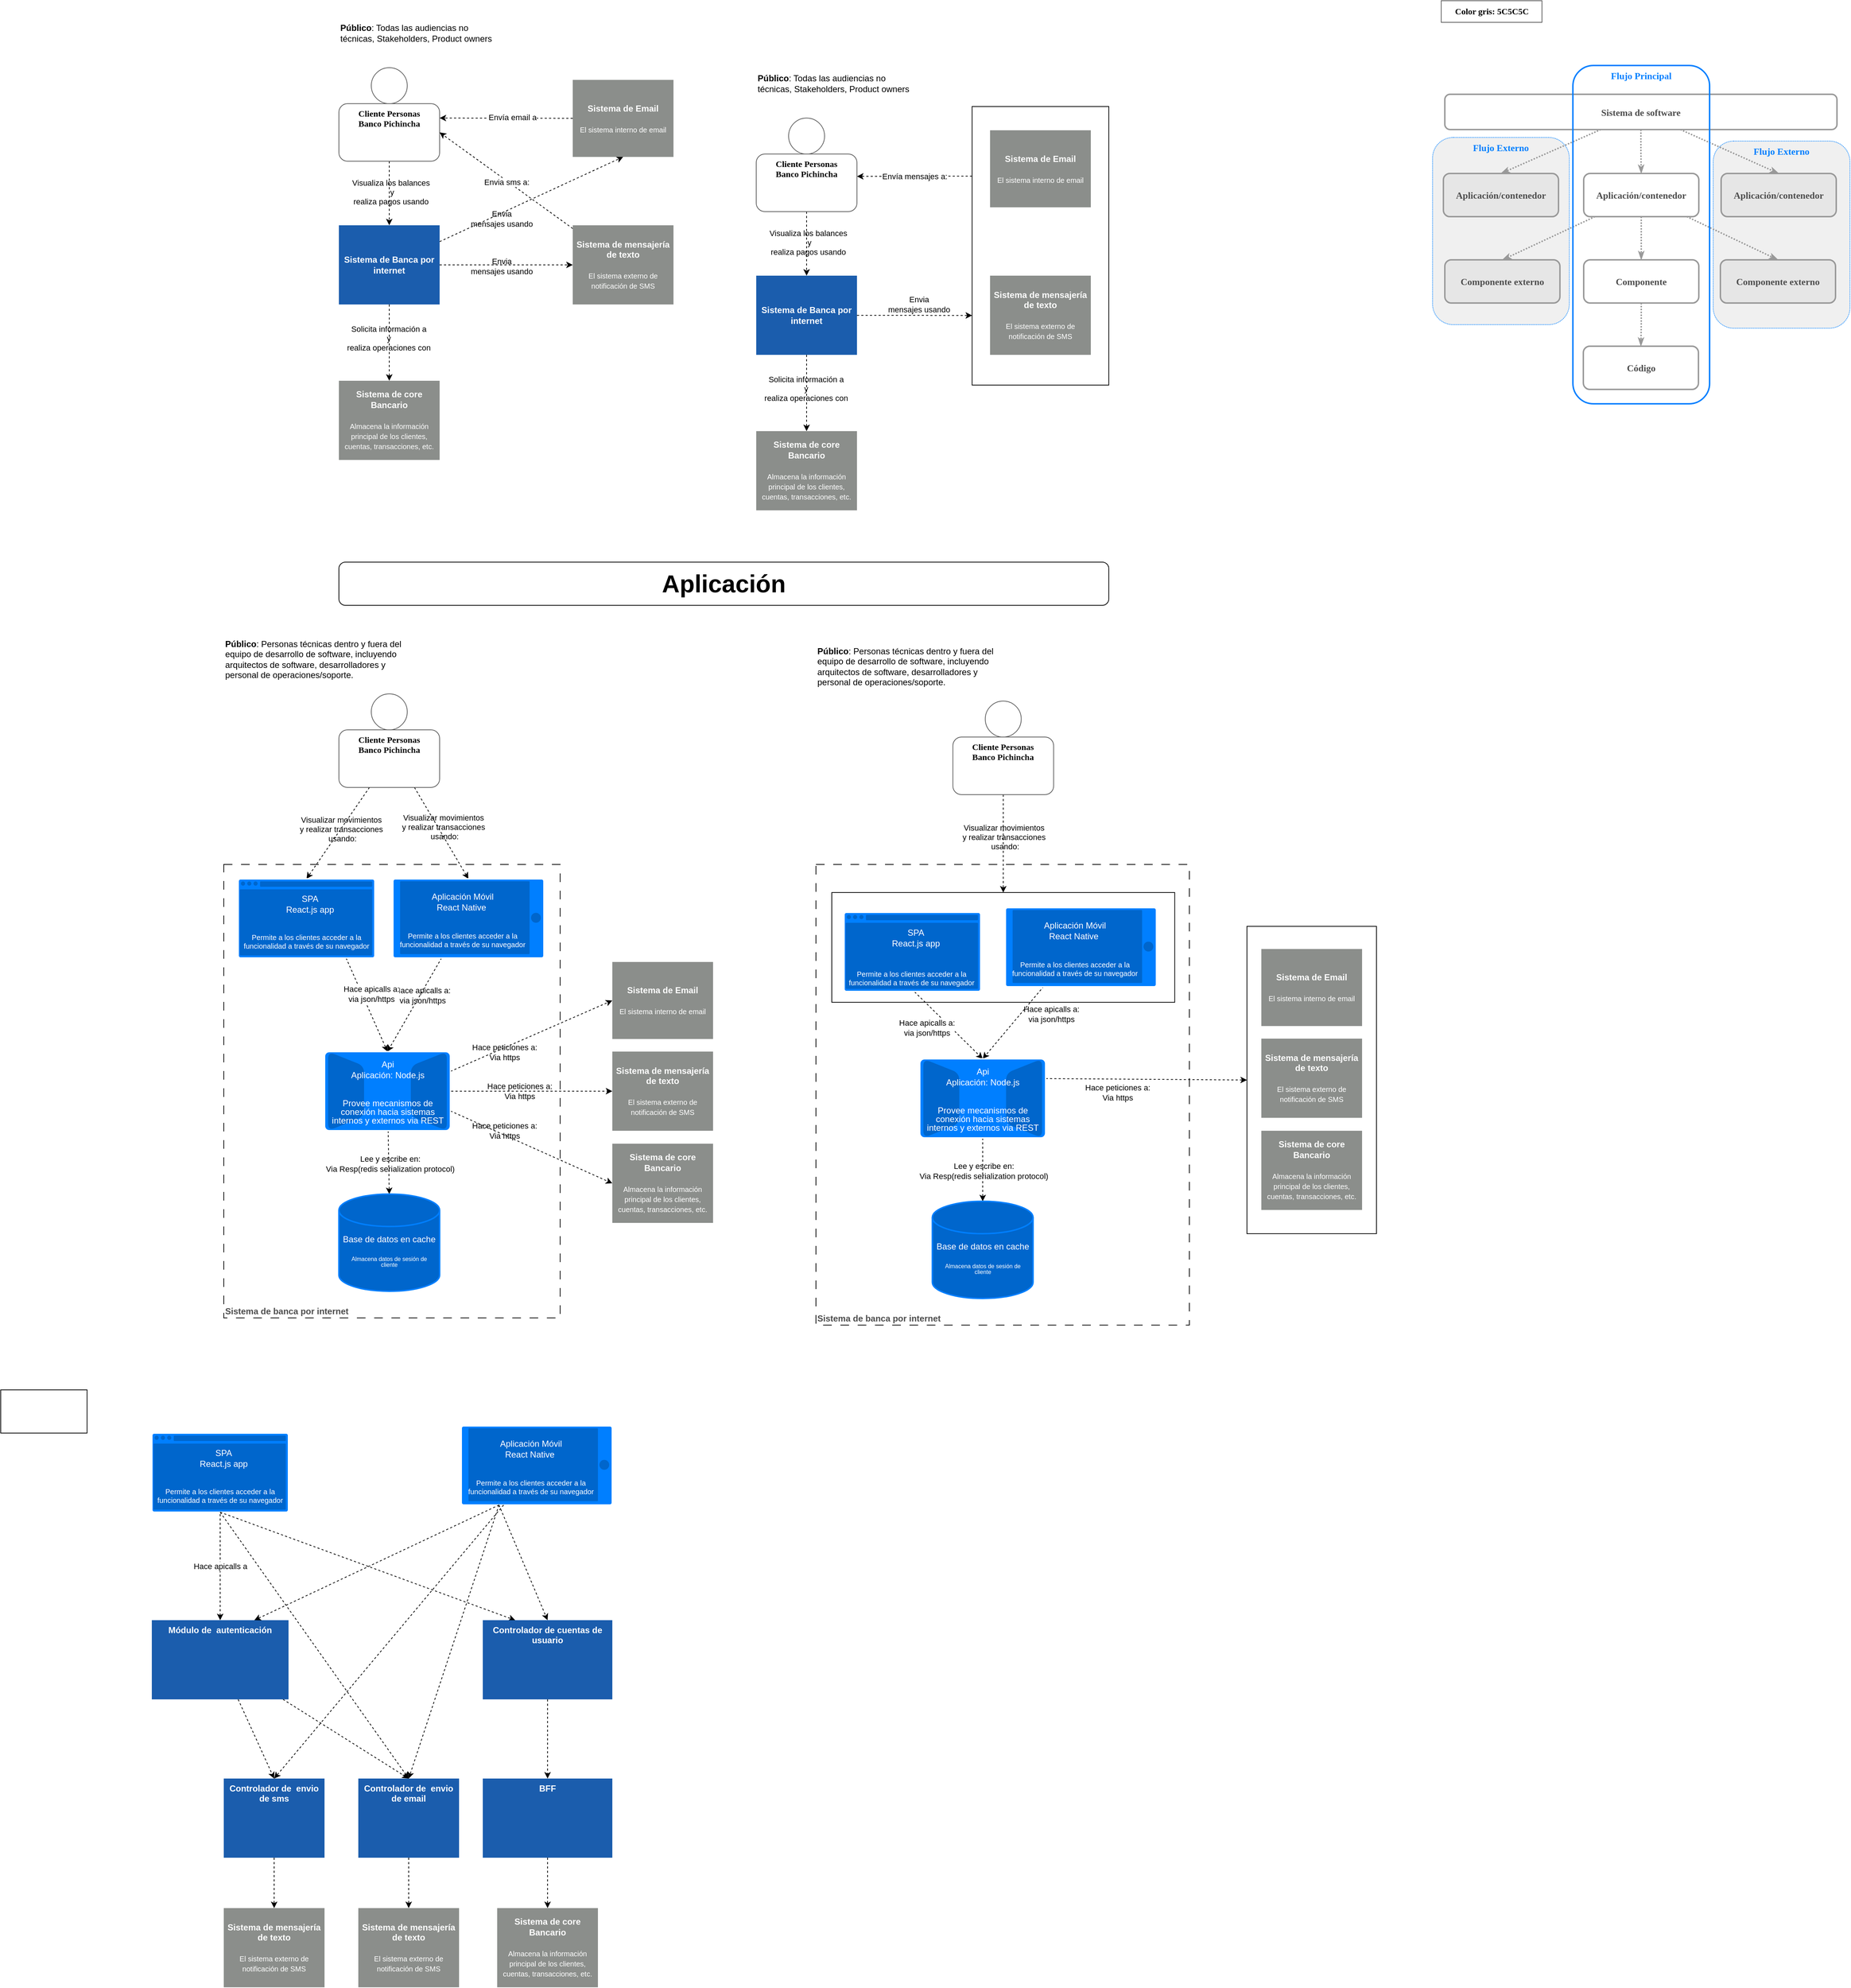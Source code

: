 <mxfile version="21.0.6" type="github">
  <diagram name="Documento de diseño" id="5xXigNw81EJupU0OhcUT">
    <mxGraphModel dx="2922" dy="1862" grid="1" gridSize="10" guides="1" tooltips="1" connect="1" arrows="1" fold="1" page="1" pageScale="1" pageWidth="850" pageHeight="1100" math="0" shadow="0">
      <root>
        <mxCell id="0" />
        <mxCell id="1" parent="0" />
        <mxCell id="9TUpL0q0CXCW9BR0KKGh-54" value="" style="rounded=0;whiteSpace=wrap;html=1;rotation=-90;" vertex="1" parent="1">
          <mxGeometry x="137.06" y="906.95" width="152.5" height="476.62" as="geometry" />
        </mxCell>
        <mxCell id="9TUpL0q0CXCW9BR0KKGh-50" value="" style="rounded=0;whiteSpace=wrap;html=1;" vertex="1" parent="1">
          <mxGeometry x="552" y="1116" width="180" height="427" as="geometry" />
        </mxCell>
        <mxCell id="VuIfssemui66-meUsP0t-33" value="&lt;font color=&quot;#4d4d4d&quot;&gt;Sistema de banca por internet&lt;/font&gt;" style="rounded=0;whiteSpace=wrap;html=1;fillColor=none;strokeColor=default;fontColor=#FFFFFF;fontStyle=1;dashed=1;dashPattern=12 12;verticalAlign=bottom;align=left;" parent="1" vertex="1">
          <mxGeometry x="-870" y="1030" width="467.5" height="630" as="geometry" />
        </mxCell>
        <mxCell id="VuIfssemui66-meUsP0t-23" value="Envía mensajes a:" style="rounded=0;orthogonalLoop=1;jettySize=auto;html=1;exitX=0;exitY=0.25;exitDx=0;exitDy=0;entryX=1;entryY=0.388;entryDx=0;entryDy=0;entryPerimeter=0;dashed=1;" parent="1" source="VuIfssemui66-meUsP0t-22" target="VuIfssemui66-meUsP0t-5" edge="1">
          <mxGeometry relative="1" as="geometry">
            <Array as="points" />
          </mxGeometry>
        </mxCell>
        <mxCell id="VuIfssemui66-meUsP0t-22" value="" style="rounded=0;whiteSpace=wrap;html=1;" parent="1" vertex="1">
          <mxGeometry x="170" y="-23" width="190" height="387" as="geometry" />
        </mxCell>
        <mxCell id="1-YIFYFC2_hRIyP0TVN2-1" value="&lt;span style=&quot;font-size: 13px;&quot;&gt;&lt;font color=&quot;#007fff&quot;&gt;Flujo Externo&lt;/font&gt;&lt;/span&gt;" style="rounded=1;whiteSpace=wrap;html=1;fillColor=#F0F0F0;verticalAlign=top;fontSize=13;fontStyle=1;fontFamily=Tahoma;strokeColor=#007FFF;fontColor=#4D4D4D;strokeWidth=1;dashed=1;dashPattern=1 1;" parent="1" vertex="1">
          <mxGeometry x="810" y="20" width="190" height="260" as="geometry" />
        </mxCell>
        <mxCell id="1-YIFYFC2_hRIyP0TVN2-6" value="&lt;span style=&quot;font-size: 13px;&quot;&gt;&lt;font color=&quot;#007fff&quot;&gt;Flujo Externo&lt;/font&gt;&lt;/span&gt;" style="rounded=1;whiteSpace=wrap;html=1;fillColor=#F0F0F0;verticalAlign=top;fontSize=13;fontStyle=1;fontFamily=Tahoma;strokeColor=#007FFF;fontColor=#4D4D4D;strokeWidth=1;dashed=1;dashPattern=1 1;" parent="1" vertex="1">
          <mxGeometry x="1200" y="25" width="190" height="260" as="geometry" />
        </mxCell>
        <mxCell id="1-YIFYFC2_hRIyP0TVN2-8" style="rounded=0;orthogonalLoop=1;jettySize=auto;html=1;entryX=0.5;entryY=0;entryDx=0;entryDy=0;dashed=1;" parent="1" source="4M5tQRGefW1LcBBxwHNN-3" target="1-YIFYFC2_hRIyP0TVN2-7" edge="1">
          <mxGeometry relative="1" as="geometry" />
        </mxCell>
        <mxCell id="1-YIFYFC2_hRIyP0TVN2-20" value="Visualiza los balances&lt;br&gt;&amp;nbsp;y &lt;br&gt;realiza pagos usando" style="edgeLabel;html=1;align=center;verticalAlign=middle;resizable=0;points=[];labelBackgroundColor=none;" parent="1-YIFYFC2_hRIyP0TVN2-8" vertex="1" connectable="0">
          <mxGeometry x="-0.05" y="2" relative="1" as="geometry">
            <mxPoint as="offset" />
          </mxGeometry>
        </mxCell>
        <mxCell id="4M5tQRGefW1LcBBxwHNN-3" value="Cliente Personas &lt;br&gt;Banco Pichincha" style="rounded=1;whiteSpace=wrap;html=1;verticalAlign=top;fontColor=#000000;strokeColor=#5C5C5C;fontStyle=1;fontFamily=Tahoma;" parent="1" vertex="1">
          <mxGeometry x="-710" y="-27" width="140" height="80" as="geometry" />
        </mxCell>
        <mxCell id="4M5tQRGefW1LcBBxwHNN-4" value="" style="ellipse;whiteSpace=wrap;html=1;aspect=fixed;fontColor=#000000;strokeColor=#5C5C5C;fontStyle=1;fontFamily=Tahoma;" parent="1" vertex="1">
          <mxGeometry x="-665" y="-77" width="50" height="50" as="geometry" />
        </mxCell>
        <mxCell id="4M5tQRGefW1LcBBxwHNN-7" value="" style="edgeStyle=orthogonalEdgeStyle;rounded=0;orthogonalLoop=1;jettySize=auto;html=1;dashed=1;dashPattern=1 1;endArrow=classicThin;endFill=1;fontColor=#4D4D4D;strokeColor=#999999;fontStyle=1;fontFamily=Tahoma;fontSize=13;strokeWidth=2;" parent="1" source="4M5tQRGefW1LcBBxwHNN-5" target="4M5tQRGefW1LcBBxwHNN-6" edge="1">
          <mxGeometry relative="1" as="geometry" />
        </mxCell>
        <mxCell id="4M5tQRGefW1LcBBxwHNN-16" style="rounded=0;orthogonalLoop=1;jettySize=auto;html=1;entryX=0.5;entryY=0;entryDx=0;entryDy=0;dashed=1;dashPattern=1 1;endArrow=classicThin;endFill=1;fontColor=#4D4D4D;strokeColor=#999999;fontStyle=1;fontFamily=Tahoma;fontSize=13;strokeWidth=2;" parent="1" source="4M5tQRGefW1LcBBxwHNN-5" target="4M5tQRGefW1LcBBxwHNN-13" edge="1">
          <mxGeometry relative="1" as="geometry" />
        </mxCell>
        <mxCell id="4M5tQRGefW1LcBBxwHNN-17" style="rounded=0;orthogonalLoop=1;jettySize=auto;html=1;entryX=0.5;entryY=0;entryDx=0;entryDy=0;dashed=1;dashPattern=1 1;endArrow=classicThin;endFill=1;fontColor=#4D4D4D;strokeColor=#999999;fontStyle=1;fontFamily=Tahoma;fontSize=13;strokeWidth=2;" parent="1" source="4M5tQRGefW1LcBBxwHNN-5" target="4M5tQRGefW1LcBBxwHNN-12" edge="1">
          <mxGeometry relative="1" as="geometry" />
        </mxCell>
        <mxCell id="4M5tQRGefW1LcBBxwHNN-5" value="Sistema de software" style="rounded=1;whiteSpace=wrap;html=1;fontColor=#4D4D4D;strokeColor=#999999;fontStyle=1;fontFamily=Tahoma;fontSize=13;strokeWidth=2;" parent="1" vertex="1">
          <mxGeometry x="827" y="-40" width="545" height="49" as="geometry" />
        </mxCell>
        <mxCell id="4M5tQRGefW1LcBBxwHNN-9" value="" style="edgeStyle=orthogonalEdgeStyle;rounded=0;orthogonalLoop=1;jettySize=auto;html=1;dashed=1;dashPattern=1 1;endArrow=classicThin;endFill=1;fontColor=#4D4D4D;strokeColor=#999999;fontStyle=1;fontFamily=Tahoma;fontSize=13;strokeWidth=2;" parent="1" source="4M5tQRGefW1LcBBxwHNN-6" target="4M5tQRGefW1LcBBxwHNN-8" edge="1">
          <mxGeometry relative="1" as="geometry" />
        </mxCell>
        <mxCell id="4M5tQRGefW1LcBBxwHNN-18" style="rounded=0;orthogonalLoop=1;jettySize=auto;html=1;entryX=0.5;entryY=0;entryDx=0;entryDy=0;dashed=1;dashPattern=1 1;endArrow=classicThin;endFill=1;fontColor=#4D4D4D;strokeColor=#999999;fontStyle=1;fontFamily=Tahoma;fontSize=13;strokeWidth=2;" parent="1" source="4M5tQRGefW1LcBBxwHNN-6" target="4M5tQRGefW1LcBBxwHNN-14" edge="1">
          <mxGeometry relative="1" as="geometry" />
        </mxCell>
        <mxCell id="4M5tQRGefW1LcBBxwHNN-19" style="rounded=0;orthogonalLoop=1;jettySize=auto;html=1;entryX=0.5;entryY=0;entryDx=0;entryDy=0;dashed=1;dashPattern=1 1;endArrow=classicThin;endFill=1;fontColor=#4D4D4D;strokeColor=#999999;fontStyle=1;fontFamily=Tahoma;fontSize=13;strokeWidth=2;" parent="1" source="4M5tQRGefW1LcBBxwHNN-6" target="4M5tQRGefW1LcBBxwHNN-15" edge="1">
          <mxGeometry relative="1" as="geometry" />
        </mxCell>
        <mxCell id="4M5tQRGefW1LcBBxwHNN-6" value="Aplicación/contenedor" style="rounded=1;whiteSpace=wrap;html=1;fontColor=#4D4D4D;strokeColor=#999999;fontStyle=1;fontFamily=Tahoma;fontSize=13;strokeWidth=2;" parent="1" vertex="1">
          <mxGeometry x="1020" y="70" width="160" height="60" as="geometry" />
        </mxCell>
        <mxCell id="4M5tQRGefW1LcBBxwHNN-11" value="" style="edgeStyle=orthogonalEdgeStyle;rounded=0;orthogonalLoop=1;jettySize=auto;html=1;dashed=1;dashPattern=1 1;endArrow=classicThin;endFill=1;fontColor=#4D4D4D;strokeColor=#999999;fontStyle=1;fontFamily=Tahoma;fontSize=13;strokeWidth=2;" parent="1" source="4M5tQRGefW1LcBBxwHNN-8" target="4M5tQRGefW1LcBBxwHNN-10" edge="1">
          <mxGeometry relative="1" as="geometry" />
        </mxCell>
        <mxCell id="4M5tQRGefW1LcBBxwHNN-8" value="Componente" style="rounded=1;whiteSpace=wrap;html=1;fontColor=#4D4D4D;strokeColor=#999999;fontStyle=1;fontFamily=Tahoma;fontSize=13;strokeWidth=2;" parent="1" vertex="1">
          <mxGeometry x="1020" y="190" width="160" height="60" as="geometry" />
        </mxCell>
        <mxCell id="4M5tQRGefW1LcBBxwHNN-10" value="Código" style="rounded=1;whiteSpace=wrap;html=1;fontColor=#4D4D4D;strokeColor=#999999;fontStyle=1;fontFamily=Tahoma;fontSize=13;strokeWidth=2;" parent="1" vertex="1">
          <mxGeometry x="1019.5" y="310" width="160" height="60" as="geometry" />
        </mxCell>
        <mxCell id="4M5tQRGefW1LcBBxwHNN-12" value="Aplicación/contenedor" style="rounded=1;whiteSpace=wrap;html=1;fontColor=#4D4D4D;strokeColor=#999999;fontStyle=1;fontFamily=Tahoma;fontSize=13;strokeWidth=2;fillColor=#E6E6E6;" parent="1" vertex="1">
          <mxGeometry x="1211" y="70" width="160" height="60" as="geometry" />
        </mxCell>
        <mxCell id="4M5tQRGefW1LcBBxwHNN-13" value="Aplicación/contenedor" style="rounded=1;whiteSpace=wrap;html=1;fontColor=#4D4D4D;strokeColor=#999999;fontStyle=1;fontFamily=Tahoma;fontSize=13;strokeWidth=2;fillColor=#E6E6E6;" parent="1" vertex="1">
          <mxGeometry x="825" y="70" width="160" height="60" as="geometry" />
        </mxCell>
        <mxCell id="4M5tQRGefW1LcBBxwHNN-14" value="Componente externo" style="rounded=1;whiteSpace=wrap;html=1;fontColor=#4D4D4D;strokeColor=#999999;fontStyle=1;fontFamily=Tahoma;fontSize=13;strokeWidth=2;fillColor=#E6E6E6;" parent="1" vertex="1">
          <mxGeometry x="827" y="190" width="160" height="60" as="geometry" />
        </mxCell>
        <mxCell id="4M5tQRGefW1LcBBxwHNN-15" value="Componente externo" style="rounded=1;whiteSpace=wrap;html=1;fontColor=#4D4D4D;strokeColor=#999999;fontStyle=1;fontFamily=Tahoma;fontSize=13;strokeWidth=2;fillColor=#E6E6E6;" parent="1" vertex="1">
          <mxGeometry x="1210" y="190" width="160" height="60" as="geometry" />
        </mxCell>
        <mxCell id="4M5tQRGefW1LcBBxwHNN-20" value="Color gris: 5C5C5C" style="text;html=1;align=center;verticalAlign=middle;resizable=0;points=[];autosize=1;strokeColor=#5C5C5C;fillColor=none;fontColor=#000000;fontStyle=1;fontFamily=Tahoma;" parent="1" vertex="1">
          <mxGeometry x="822" y="-170" width="140" height="30" as="geometry" />
        </mxCell>
        <mxCell id="4M5tQRGefW1LcBBxwHNN-21" value="&lt;span style=&quot;font-size: 13px;&quot;&gt;&lt;font color=&quot;#007fff&quot;&gt;Flujo Principal&lt;/font&gt;&lt;/span&gt;" style="rounded=1;whiteSpace=wrap;html=1;fillColor=none;verticalAlign=top;fontSize=13;fontStyle=1;fontFamily=Tahoma;strokeColor=#007FFF;fontColor=#4D4D4D;strokeWidth=2;" parent="1" vertex="1">
          <mxGeometry x="1005" y="-80" width="190" height="470" as="geometry" />
        </mxCell>
        <mxCell id="1-YIFYFC2_hRIyP0TVN2-10" value="" style="rounded=0;orthogonalLoop=1;jettySize=auto;html=1;dashed=1;" parent="1" source="1-YIFYFC2_hRIyP0TVN2-7" target="1-YIFYFC2_hRIyP0TVN2-9" edge="1">
          <mxGeometry relative="1" as="geometry" />
        </mxCell>
        <mxCell id="1-YIFYFC2_hRIyP0TVN2-19" value="Solicita información a &lt;br&gt;y &lt;br&gt;realiza operaciones con" style="edgeLabel;html=1;align=center;verticalAlign=middle;resizable=0;points=[];labelBackgroundColor=none;" parent="1-YIFYFC2_hRIyP0TVN2-10" vertex="1" connectable="0">
          <mxGeometry x="-0.125" y="-1" relative="1" as="geometry">
            <mxPoint as="offset" />
          </mxGeometry>
        </mxCell>
        <mxCell id="1-YIFYFC2_hRIyP0TVN2-13" style="rounded=0;orthogonalLoop=1;jettySize=auto;html=1;entryX=0.5;entryY=1;entryDx=0;entryDy=0;dashed=1;" parent="1" source="1-YIFYFC2_hRIyP0TVN2-7" target="1-YIFYFC2_hRIyP0TVN2-11" edge="1">
          <mxGeometry relative="1" as="geometry" />
        </mxCell>
        <mxCell id="1-YIFYFC2_hRIyP0TVN2-14" style="rounded=0;orthogonalLoop=1;jettySize=auto;html=1;entryX=0;entryY=0.5;entryDx=0;entryDy=0;dashed=1;" parent="1" source="1-YIFYFC2_hRIyP0TVN2-7" target="1-YIFYFC2_hRIyP0TVN2-12" edge="1">
          <mxGeometry relative="1" as="geometry" />
        </mxCell>
        <mxCell id="1-YIFYFC2_hRIyP0TVN2-7" value="Sistema de Banca por internet" style="rounded=0;whiteSpace=wrap;html=1;fillColor=#1B5DAD;strokeColor=none;fontColor=#FFFFFF;fontStyle=1" parent="1" vertex="1">
          <mxGeometry x="-710" y="142" width="140" height="110" as="geometry" />
        </mxCell>
        <mxCell id="1-YIFYFC2_hRIyP0TVN2-9" value="Sistema de core Bancario&lt;br&gt;&lt;br&gt;&lt;span style=&quot;font-weight: normal;&quot;&gt;&lt;font style=&quot;font-size: 10px;&quot;&gt;Almacena la información principal de los clientes, cuentas, transacciones, etc.&lt;/font&gt;&lt;/span&gt;" style="rounded=0;whiteSpace=wrap;html=1;fillColor=#8B8E8B;fontColor=#FFFFFF;fontStyle=1;strokeColor=none;" parent="1" vertex="1">
          <mxGeometry x="-710" y="358" width="140" height="110" as="geometry" />
        </mxCell>
        <mxCell id="1-YIFYFC2_hRIyP0TVN2-16" style="rounded=0;orthogonalLoop=1;jettySize=auto;html=1;dashed=1;entryX=1;entryY=0.25;entryDx=0;entryDy=0;" parent="1" source="1-YIFYFC2_hRIyP0TVN2-11" target="4M5tQRGefW1LcBBxwHNN-3" edge="1">
          <mxGeometry relative="1" as="geometry">
            <mxPoint x="-570" y="13" as="targetPoint" />
          </mxGeometry>
        </mxCell>
        <mxCell id="1-YIFYFC2_hRIyP0TVN2-17" value="Envía email a" style="edgeLabel;html=1;align=center;verticalAlign=middle;resizable=0;points=[];" parent="1-YIFYFC2_hRIyP0TVN2-16" vertex="1" connectable="0">
          <mxGeometry x="-0.09" y="-1" relative="1" as="geometry">
            <mxPoint as="offset" />
          </mxGeometry>
        </mxCell>
        <mxCell id="1-YIFYFC2_hRIyP0TVN2-11" value="Sistema de Email&lt;br&gt;&lt;br&gt;&lt;span style=&quot;font-weight: normal;&quot;&gt;&lt;font style=&quot;font-size: 10px;&quot;&gt;El sistema interno de email&lt;/font&gt;&lt;/span&gt;" style="rounded=0;whiteSpace=wrap;html=1;fontColor=#FFFFFF;fillColor=#8B8E8B;fontStyle=1;strokeColor=none;" parent="1" vertex="1">
          <mxGeometry x="-385" y="-60" width="140" height="107" as="geometry" />
        </mxCell>
        <mxCell id="1-YIFYFC2_hRIyP0TVN2-15" style="rounded=0;orthogonalLoop=1;jettySize=auto;html=1;entryX=1;entryY=0.5;entryDx=0;entryDy=0;dashed=1;" parent="1" source="1-YIFYFC2_hRIyP0TVN2-12" target="4M5tQRGefW1LcBBxwHNN-3" edge="1">
          <mxGeometry relative="1" as="geometry" />
        </mxCell>
        <mxCell id="1-YIFYFC2_hRIyP0TVN2-18" value="Envia &lt;br&gt;mensajes usando" style="edgeLabel;html=1;align=center;verticalAlign=middle;resizable=0;points=[];labelBackgroundColor=none;" parent="1-YIFYFC2_hRIyP0TVN2-15" vertex="1" connectable="0">
          <mxGeometry x="0.105" y="2" relative="1" as="geometry">
            <mxPoint x="4" y="58" as="offset" />
          </mxGeometry>
        </mxCell>
        <mxCell id="VuIfssemui66-meUsP0t-1" value="Envia sms a:" style="edgeLabel;html=1;align=center;verticalAlign=middle;resizable=0;points=[];" parent="1-YIFYFC2_hRIyP0TVN2-15" vertex="1" connectable="0">
          <mxGeometry x="0.261" y="1" relative="1" as="geometry">
            <mxPoint x="25" y="19" as="offset" />
          </mxGeometry>
        </mxCell>
        <mxCell id="1-YIFYFC2_hRIyP0TVN2-12" value="Sistema de mensajería de texto&lt;br&gt;&lt;br&gt;&lt;span style=&quot;font-size: 10px; font-weight: 400;&quot;&gt;El sistema externo de notificación de SMS&lt;/span&gt;&lt;span style=&quot;font-weight: normal;&quot;&gt;&lt;br&gt;&lt;/span&gt;" style="rounded=0;whiteSpace=wrap;html=1;fillColor=#8B8E8B;fontColor=#FFFFFF;fontStyle=1;strokeColor=none;" parent="1" vertex="1">
          <mxGeometry x="-385" y="142" width="140" height="110" as="geometry" />
        </mxCell>
        <mxCell id="1-YIFYFC2_hRIyP0TVN2-21" value="&lt;b&gt;Público&lt;/b&gt;: Todas las audiencias no técnicas, Stakeholders, Product owners" style="text;html=1;strokeColor=none;fillColor=none;align=left;verticalAlign=middle;whiteSpace=wrap;rounded=0;" parent="1" vertex="1">
          <mxGeometry x="-710" y="-140" width="230" height="30" as="geometry" />
        </mxCell>
        <mxCell id="VuIfssemui66-meUsP0t-2" value="Envia &lt;br&gt;mensajes usando" style="edgeLabel;html=1;align=center;verticalAlign=middle;resizable=0;points=[];labelBackgroundColor=none;" parent="1" vertex="1" connectable="0">
          <mxGeometry x="-510.0" y="196.997" as="geometry">
            <mxPoint x="26" y="2" as="offset" />
          </mxGeometry>
        </mxCell>
        <mxCell id="VuIfssemui66-meUsP0t-3" style="rounded=0;orthogonalLoop=1;jettySize=auto;html=1;entryX=0.5;entryY=0;entryDx=0;entryDy=0;dashed=1;" parent="1" source="VuIfssemui66-meUsP0t-5" target="VuIfssemui66-meUsP0t-11" edge="1">
          <mxGeometry relative="1" as="geometry" />
        </mxCell>
        <mxCell id="VuIfssemui66-meUsP0t-4" value="Visualiza los balances&lt;br&gt;&amp;nbsp;y &lt;br&gt;realiza pagos usando" style="edgeLabel;html=1;align=center;verticalAlign=middle;resizable=0;points=[];labelBackgroundColor=none;" parent="VuIfssemui66-meUsP0t-3" vertex="1" connectable="0">
          <mxGeometry x="-0.05" y="2" relative="1" as="geometry">
            <mxPoint as="offset" />
          </mxGeometry>
        </mxCell>
        <mxCell id="VuIfssemui66-meUsP0t-5" value="Cliente Personas &lt;br&gt;Banco Pichincha" style="rounded=1;whiteSpace=wrap;html=1;verticalAlign=top;fontColor=#000000;strokeColor=#5C5C5C;fontStyle=1;fontFamily=Tahoma;" parent="1" vertex="1">
          <mxGeometry x="-130" y="43" width="140" height="80" as="geometry" />
        </mxCell>
        <mxCell id="VuIfssemui66-meUsP0t-6" value="" style="ellipse;whiteSpace=wrap;html=1;aspect=fixed;fontColor=#000000;strokeColor=#5C5C5C;fontStyle=1;fontFamily=Tahoma;" parent="1" vertex="1">
          <mxGeometry x="-85" y="-7" width="50" height="50" as="geometry" />
        </mxCell>
        <mxCell id="VuIfssemui66-meUsP0t-7" value="" style="rounded=0;orthogonalLoop=1;jettySize=auto;html=1;dashed=1;" parent="1" source="VuIfssemui66-meUsP0t-11" target="VuIfssemui66-meUsP0t-12" edge="1">
          <mxGeometry relative="1" as="geometry" />
        </mxCell>
        <mxCell id="VuIfssemui66-meUsP0t-8" value="Solicita información a &lt;br&gt;y &lt;br&gt;realiza operaciones con" style="edgeLabel;html=1;align=center;verticalAlign=middle;resizable=0;points=[];labelBackgroundColor=none;" parent="VuIfssemui66-meUsP0t-7" vertex="1" connectable="0">
          <mxGeometry x="-0.125" y="-1" relative="1" as="geometry">
            <mxPoint as="offset" />
          </mxGeometry>
        </mxCell>
        <mxCell id="VuIfssemui66-meUsP0t-10" style="rounded=0;orthogonalLoop=1;jettySize=auto;html=1;entryX=0;entryY=0.75;entryDx=0;entryDy=0;dashed=1;" parent="1" source="VuIfssemui66-meUsP0t-11" target="VuIfssemui66-meUsP0t-22" edge="1">
          <mxGeometry relative="1" as="geometry" />
        </mxCell>
        <mxCell id="VuIfssemui66-meUsP0t-11" value="Sistema de Banca por internet" style="rounded=0;whiteSpace=wrap;html=1;fillColor=#1B5DAD;strokeColor=none;fontColor=#FFFFFF;fontStyle=1" parent="1" vertex="1">
          <mxGeometry x="-130" y="212" width="140" height="110" as="geometry" />
        </mxCell>
        <mxCell id="VuIfssemui66-meUsP0t-12" value="Sistema de core Bancario&lt;br&gt;&lt;br&gt;&lt;span style=&quot;font-weight: normal;&quot;&gt;&lt;font style=&quot;font-size: 10px;&quot;&gt;Almacena la información principal de los clientes, cuentas, transacciones, etc.&lt;/font&gt;&lt;/span&gt;" style="rounded=0;whiteSpace=wrap;html=1;fillColor=#8B8E8B;fontColor=#FFFFFF;fontStyle=1;strokeColor=none;" parent="1" vertex="1">
          <mxGeometry x="-130" y="428" width="140" height="110" as="geometry" />
        </mxCell>
        <mxCell id="VuIfssemui66-meUsP0t-15" value="Sistema de Email&lt;br&gt;&lt;br&gt;&lt;span style=&quot;font-weight: normal;&quot;&gt;&lt;font style=&quot;font-size: 10px;&quot;&gt;El sistema interno de email&lt;/font&gt;&lt;/span&gt;" style="rounded=0;whiteSpace=wrap;html=1;fontColor=#FFFFFF;fillColor=#8B8E8B;fontStyle=1;strokeColor=none;" parent="1" vertex="1">
          <mxGeometry x="195" y="10" width="140" height="107" as="geometry" />
        </mxCell>
        <mxCell id="VuIfssemui66-meUsP0t-19" value="Sistema de mensajería de texto&lt;br&gt;&lt;br&gt;&lt;span style=&quot;font-size: 10px; font-weight: 400;&quot;&gt;El sistema externo de notificación de SMS&lt;/span&gt;&lt;span style=&quot;font-weight: normal;&quot;&gt;&lt;br&gt;&lt;/span&gt;" style="rounded=0;whiteSpace=wrap;html=1;fillColor=#8B8E8B;fontColor=#FFFFFF;fontStyle=1;strokeColor=none;" parent="1" vertex="1">
          <mxGeometry x="195" y="212" width="140" height="110" as="geometry" />
        </mxCell>
        <mxCell id="VuIfssemui66-meUsP0t-20" value="&lt;b&gt;Público&lt;/b&gt;: Todas las audiencias no técnicas, Stakeholders, Product owners" style="text;html=1;strokeColor=none;fillColor=none;align=left;verticalAlign=middle;whiteSpace=wrap;rounded=0;" parent="1" vertex="1">
          <mxGeometry x="-130" y="-70" width="230" height="30" as="geometry" />
        </mxCell>
        <mxCell id="VuIfssemui66-meUsP0t-21" value="Envia &lt;br&gt;mensajes usando" style="edgeLabel;html=1;align=center;verticalAlign=middle;resizable=0;points=[];labelBackgroundColor=none;" parent="1" vertex="1" connectable="0">
          <mxGeometry x="70.0" y="249.997" as="geometry">
            <mxPoint x="26" y="2" as="offset" />
          </mxGeometry>
        </mxCell>
        <mxCell id="VuIfssemui66-meUsP0t-26" style="rounded=0;orthogonalLoop=1;jettySize=auto;html=1;entryX=0.5;entryY=0;entryDx=0;entryDy=0;dashed=1;" parent="1" source="VuIfssemui66-meUsP0t-28" target="VuIfssemui66-meUsP0t-54" edge="1">
          <mxGeometry relative="1" as="geometry" />
        </mxCell>
        <mxCell id="VuIfssemui66-meUsP0t-27" value="Visualizar movimientos &lt;br&gt;y realizar transacciones&lt;br&gt;&amp;nbsp;usando:" style="edgeLabel;html=1;align=center;verticalAlign=middle;resizable=0;points=[];labelBackgroundColor=none;" parent="VuIfssemui66-meUsP0t-26" vertex="1" connectable="0">
          <mxGeometry x="-0.05" y="2" relative="1" as="geometry">
            <mxPoint y="-4" as="offset" />
          </mxGeometry>
        </mxCell>
        <mxCell id="VuIfssemui66-meUsP0t-61" style="rounded=0;orthogonalLoop=1;jettySize=auto;html=1;exitX=0.75;exitY=1;exitDx=0;exitDy=0;dashed=1;entryX=0.5;entryY=0;entryDx=0;entryDy=0;" parent="1" source="VuIfssemui66-meUsP0t-28" target="VuIfssemui66-meUsP0t-43" edge="1">
          <mxGeometry relative="1" as="geometry" />
        </mxCell>
        <mxCell id="VuIfssemui66-meUsP0t-64" value="Visualizar movimientos&lt;br style=&quot;border-color: var(--border-color);&quot;&gt;y realizar transacciones&lt;br style=&quot;border-color: var(--border-color);&quot;&gt;&amp;nbsp;usando:" style="edgeLabel;html=1;align=center;verticalAlign=middle;resizable=0;points=[];labelBackgroundColor=none;" parent="VuIfssemui66-meUsP0t-61" vertex="1" connectable="0">
          <mxGeometry x="-0.224" y="1" relative="1" as="geometry">
            <mxPoint x="10" y="6" as="offset" />
          </mxGeometry>
        </mxCell>
        <mxCell id="VuIfssemui66-meUsP0t-28" value="Cliente Personas &lt;br&gt;Banco Pichincha" style="rounded=1;whiteSpace=wrap;html=1;verticalAlign=top;fontColor=#000000;strokeColor=#5C5C5C;fontStyle=1;fontFamily=Tahoma;" parent="1" vertex="1">
          <mxGeometry x="-710" y="843" width="140" height="80" as="geometry" />
        </mxCell>
        <mxCell id="VuIfssemui66-meUsP0t-29" value="" style="ellipse;whiteSpace=wrap;html=1;aspect=fixed;fontColor=#000000;strokeColor=#5C5C5C;fontStyle=1;fontFamily=Tahoma;" parent="1" vertex="1">
          <mxGeometry x="-665" y="793" width="50" height="50" as="geometry" />
        </mxCell>
        <mxCell id="VuIfssemui66-meUsP0t-37" value="&lt;b&gt;Público&lt;/b&gt;:&amp;nbsp;Personas técnicas dentro y fuera del equipo de desarrollo de software, incluyendo arquitectos de software, desarrolladores y personal de operaciones/soporte." style="text;html=1;strokeColor=none;fillColor=none;align=left;verticalAlign=middle;whiteSpace=wrap;rounded=0;" parent="1" vertex="1">
          <mxGeometry x="-870" y="720" width="260" height="50" as="geometry" />
        </mxCell>
        <mxCell id="VuIfssemui66-meUsP0t-39" value="&lt;b&gt;&lt;font style=&quot;font-size: 34px;&quot;&gt;Aplicación&lt;/font&gt;&lt;/b&gt;" style="rounded=1;whiteSpace=wrap;html=1;" parent="1" vertex="1">
          <mxGeometry x="-710" y="610" width="1070" height="60" as="geometry" />
        </mxCell>
        <mxCell id="VuIfssemui66-meUsP0t-78" style="rounded=0;orthogonalLoop=1;jettySize=auto;html=1;entryX=0.5;entryY=0;entryDx=0;entryDy=0;dashed=1;" parent="1" target="VuIfssemui66-meUsP0t-66" edge="1">
          <mxGeometry relative="1" as="geometry">
            <mxPoint x="-700" y="1160" as="sourcePoint" />
          </mxGeometry>
        </mxCell>
        <mxCell id="VuIfssemui66-meUsP0t-79" style="rounded=0;orthogonalLoop=1;jettySize=auto;html=1;entryX=0.5;entryY=0;entryDx=0;entryDy=0;dashed=1;" parent="1" source="VuIfssemui66-meUsP0t-52" target="VuIfssemui66-meUsP0t-66" edge="1">
          <mxGeometry relative="1" as="geometry" />
        </mxCell>
        <mxCell id="VuIfssemui66-meUsP0t-86" value="Hace apicalls a:&lt;br&gt;&amp;nbsp;via json/https&amp;nbsp;" style="edgeLabel;html=1;align=center;verticalAlign=middle;resizable=0;points=[];labelBackgroundColor=none;" parent="VuIfssemui66-meUsP0t-79" vertex="1" connectable="0">
          <mxGeometry x="-0.098" relative="1" as="geometry">
            <mxPoint x="5" y="-4" as="offset" />
          </mxGeometry>
        </mxCell>
        <mxCell id="VuIfssemui66-meUsP0t-82" value="Sistema de Email&lt;br&gt;&lt;br&gt;&lt;span style=&quot;font-weight: normal;&quot;&gt;&lt;font style=&quot;font-size: 10px;&quot;&gt;El sistema interno de email&lt;/font&gt;&lt;/span&gt;" style="rounded=0;whiteSpace=wrap;html=1;fontColor=#FFFFFF;fillColor=#8B8E8B;fontStyle=1;strokeColor=none;" parent="1" vertex="1">
          <mxGeometry x="-330" y="1165.5" width="140" height="107" as="geometry" />
        </mxCell>
        <mxCell id="VuIfssemui66-meUsP0t-83" value="Sistema de mensajería de texto&lt;br&gt;&lt;br&gt;&lt;span style=&quot;font-size: 10px; font-weight: 400;&quot;&gt;El sistema externo de notificación de SMS&lt;/span&gt;&lt;span style=&quot;font-weight: normal;&quot;&gt;&lt;br&gt;&lt;/span&gt;" style="rounded=0;whiteSpace=wrap;html=1;fillColor=#8B8E8B;fontColor=#FFFFFF;fontStyle=1;strokeColor=none;" parent="1" vertex="1">
          <mxGeometry x="-330" y="1290" width="140" height="110" as="geometry" />
        </mxCell>
        <mxCell id="VuIfssemui66-meUsP0t-87" value="Hace apicalls a:&lt;br&gt;&amp;nbsp;via json/https&amp;nbsp;" style="edgeLabel;html=1;align=center;verticalAlign=middle;resizable=0;points=[];" parent="1" vertex="1" connectable="0">
          <mxGeometry x="-665.004" y="1209.998" as="geometry" />
        </mxCell>
        <mxCell id="VuIfssemui66-meUsP0t-93" style="rounded=0;orthogonalLoop=1;jettySize=auto;html=1;exitX=1;exitY=0.25;exitDx=0;exitDy=0;entryX=0;entryY=0.5;entryDx=0;entryDy=0;dashed=1;" parent="1" source="VuIfssemui66-meUsP0t-66" target="VuIfssemui66-meUsP0t-82" edge="1">
          <mxGeometry relative="1" as="geometry" />
        </mxCell>
        <mxCell id="VuIfssemui66-meUsP0t-124" value="Hace peticiones a:&lt;br style=&quot;border-color: var(--border-color);&quot;&gt;Via https" style="edgeLabel;html=1;align=center;verticalAlign=middle;resizable=0;points=[];fontSize=11;fontFamily=Helvetica;fontColor=default;labelBackgroundColor=none;" parent="VuIfssemui66-meUsP0t-93" vertex="1" connectable="0">
          <mxGeometry x="-0.084" relative="1" as="geometry">
            <mxPoint x="-28" y="18" as="offset" />
          </mxGeometry>
        </mxCell>
        <mxCell id="VuIfssemui66-meUsP0t-94" style="rounded=0;orthogonalLoop=1;jettySize=auto;html=1;dashed=1;" parent="1" source="VuIfssemui66-meUsP0t-72" target="VuIfssemui66-meUsP0t-83" edge="1">
          <mxGeometry relative="1" as="geometry" />
        </mxCell>
        <mxCell id="VuIfssemui66-meUsP0t-123" value="Hace peticiones a:&lt;br style=&quot;border-color: var(--border-color);&quot;&gt;Via https" style="edgeLabel;html=1;align=center;verticalAlign=middle;resizable=0;points=[];fontSize=11;fontFamily=Helvetica;fontColor=default;labelBackgroundColor=none;" parent="VuIfssemui66-meUsP0t-94" vertex="1" connectable="0">
          <mxGeometry x="0.064" y="-2" relative="1" as="geometry">
            <mxPoint x="-22" y="-2" as="offset" />
          </mxGeometry>
        </mxCell>
        <mxCell id="VuIfssemui66-meUsP0t-95" style="edgeStyle=none;shape=connector;rounded=0;orthogonalLoop=1;jettySize=auto;html=1;entryX=0.5;entryY=0;entryDx=0;entryDy=0;entryPerimeter=0;dashed=1;labelBackgroundColor=default;strokeColor=default;fontFamily=Helvetica;fontSize=11;fontColor=default;endArrow=classic;" parent="1" source="VuIfssemui66-meUsP0t-66" target="VuIfssemui66-meUsP0t-76" edge="1">
          <mxGeometry relative="1" as="geometry" />
        </mxCell>
        <mxCell id="VuIfssemui66-meUsP0t-96" value="Lee y escribe en:&lt;br&gt;Via Resp(redis serialization protocol)" style="edgeLabel;html=1;align=center;verticalAlign=middle;resizable=0;points=[];fontSize=11;fontFamily=Helvetica;fontColor=default;labelBackgroundColor=none;" parent="VuIfssemui66-meUsP0t-95" vertex="1" connectable="0">
          <mxGeometry x="0.038" y="1" relative="1" as="geometry">
            <mxPoint as="offset" />
          </mxGeometry>
        </mxCell>
        <mxCell id="VuIfssemui66-meUsP0t-105" value="Sistema de core Bancario&lt;br&gt;&lt;br&gt;&lt;span style=&quot;font-weight: normal;&quot;&gt;&lt;font style=&quot;font-size: 10px;&quot;&gt;Almacena la información principal de los clientes, cuentas, transacciones, etc.&lt;/font&gt;&lt;/span&gt;" style="rounded=0;whiteSpace=wrap;html=1;fillColor=#8B8E8B;fontColor=#FFFFFF;fontStyle=1;strokeColor=none;" parent="1" vertex="1">
          <mxGeometry x="-330" y="1418" width="140" height="110" as="geometry" />
        </mxCell>
        <mxCell id="VuIfssemui66-meUsP0t-106" style="edgeStyle=none;shape=connector;rounded=0;orthogonalLoop=1;jettySize=auto;html=1;entryX=0;entryY=0.5;entryDx=0;entryDy=0;dashed=1;labelBackgroundColor=default;strokeColor=default;fontFamily=Helvetica;fontSize=11;fontColor=default;endArrow=classic;exitX=1;exitY=0.75;exitDx=0;exitDy=0;" parent="1" source="VuIfssemui66-meUsP0t-66" target="VuIfssemui66-meUsP0t-105" edge="1">
          <mxGeometry relative="1" as="geometry">
            <mxPoint x="-590" y="1400" as="sourcePoint" />
          </mxGeometry>
        </mxCell>
        <mxCell id="VuIfssemui66-meUsP0t-122" value="Hace peticiones a:&lt;br&gt;Via https" style="edgeLabel;html=1;align=center;verticalAlign=middle;resizable=0;points=[];fontSize=11;fontFamily=Helvetica;fontColor=default;labelBackgroundColor=none;" parent="VuIfssemui66-meUsP0t-106" vertex="1" connectable="0">
          <mxGeometry x="-0.18" y="1" relative="1" as="geometry">
            <mxPoint x="-18" y="-13" as="offset" />
          </mxGeometry>
        </mxCell>
        <mxCell id="VuIfssemui66-meUsP0t-121" value="" style="group;fontColor=#FFFFFF;" parent="1" vertex="1" connectable="0">
          <mxGeometry x="-710" y="1488" width="140" height="135" as="geometry" />
        </mxCell>
        <mxCell id="VuIfssemui66-meUsP0t-76" value="" style="strokeWidth=2;html=1;shape=mxgraph.flowchart.database;whiteSpace=wrap;fillColor=#0066CC;strokeColor=#007FFF;fontColor=#FFFFFF;" parent="VuIfssemui66-meUsP0t-121" vertex="1">
          <mxGeometry width="140" height="135" as="geometry" />
        </mxCell>
        <mxCell id="VuIfssemui66-meUsP0t-119" value="Base de datos en cache" style="text;html=1;strokeColor=none;fillColor=none;align=center;verticalAlign=middle;whiteSpace=wrap;rounded=0;fontColor=#FFFFFF;" parent="VuIfssemui66-meUsP0t-121" vertex="1">
          <mxGeometry y="47.5" width="140" height="30" as="geometry" />
        </mxCell>
        <mxCell id="VuIfssemui66-meUsP0t-120" value="&lt;p style=&quot;line-height: 50%;&quot;&gt;&lt;font style=&quot;font-size: 8px;&quot;&gt;Almacena datos de sesión de cliente&lt;/font&gt;&lt;/p&gt;" style="text;html=1;strokeColor=none;fillColor=none;align=center;verticalAlign=middle;whiteSpace=wrap;rounded=0;fontColor=#FFFFFF;" parent="VuIfssemui66-meUsP0t-121" vertex="1">
          <mxGeometry x="5" y="77.5" width="130" height="30" as="geometry" />
        </mxCell>
        <mxCell id="VuIfssemui66-meUsP0t-66" value="" style="rounded=1;whiteSpace=wrap;html=1;perimeterSpacing=0;strokeWidth=2;arcSize=6;strokeColor=#FFFFFF;fillColor=#007FFF;fontColor=#FFFFFF;" parent="1" vertex="1">
          <mxGeometry x="-730" y="1290" width="175" height="110" as="geometry" />
        </mxCell>
        <mxCell id="VuIfssemui66-meUsP0t-72" value="" style="shape=trapezoid;perimeter=trapezoidPerimeter;whiteSpace=wrap;html=1;fixedSize=1;rotation=-90;rounded=1;fillColor=#0066cc;strokeColor=none;fontColor=#FFFFFF;" parent="1" vertex="1">
          <mxGeometry x="-640" y="1320" width="110" height="50" as="geometry" />
        </mxCell>
        <mxCell id="VuIfssemui66-meUsP0t-74" value="" style="shape=trapezoid;perimeter=trapezoidPerimeter;whiteSpace=wrap;html=1;fixedSize=1;rotation=90;rounded=1;fillColor=#0066cc;strokeColor=none;fontColor=#FFFFFF;" parent="1" vertex="1">
          <mxGeometry x="-755" y="1320" width="110" height="50" as="geometry" />
        </mxCell>
        <mxCell id="VuIfssemui66-meUsP0t-84" value="Api&lt;br style=&quot;border-color: var(--border-color);&quot;&gt;Aplicación: Node.js" style="text;html=1;strokeColor=none;fillColor=none;align=center;verticalAlign=middle;whiteSpace=wrap;rounded=0;fontColor=#FFFFFF;" parent="1" vertex="1">
          <mxGeometry x="-712.5" y="1300" width="140" height="30" as="geometry" />
        </mxCell>
        <mxCell id="VuIfssemui66-meUsP0t-85" value="&lt;p style=&quot;line-height: 100%;&quot;&gt;&lt;font style=&quot;font-size: 12px;&quot;&gt;Provee mecanismos de conexión hacia sistemas internos y externos via REST&lt;/font&gt;&lt;/p&gt;" style="text;html=1;strokeColor=none;fillColor=none;align=center;verticalAlign=middle;whiteSpace=wrap;rounded=0;fontColor=#FFFFFF;" parent="1" vertex="1">
          <mxGeometry x="-727" y="1358" width="170" height="30" as="geometry" />
        </mxCell>
        <mxCell id="VuIfssemui66-meUsP0t-134" value="" style="group;fontColor=#FFFFFF;" parent="1" vertex="1" connectable="0">
          <mxGeometry x="-850" y="1050" width="190" height="110" as="geometry" />
        </mxCell>
        <mxCell id="VuIfssemui66-meUsP0t-53" value="" style="group;fontColor=#FFFFFF;" parent="VuIfssemui66-meUsP0t-134" vertex="1" connectable="0">
          <mxGeometry width="190" height="110" as="geometry" />
        </mxCell>
        <mxCell id="VuIfssemui66-meUsP0t-54" value="" style="rounded=1;whiteSpace=wrap;html=1;perimeterSpacing=0;strokeWidth=2;arcSize=3;strokeColor=#FFFFFF;fillColor=#007FFF;fontColor=#FFFFFF;" parent="VuIfssemui66-meUsP0t-53" vertex="1">
          <mxGeometry width="190" height="110.0" as="geometry" />
        </mxCell>
        <mxCell id="VuIfssemui66-meUsP0t-55" value="" style="rounded=1;whiteSpace=wrap;html=1;strokeWidth=2;fillColor=#0066CC;strokeColor=none;fontColor=#FFFFFF;" parent="VuIfssemui66-meUsP0t-53" vertex="1">
          <mxGeometry x="30.4" y="3.667" width="155.8" height="7.333" as="geometry" />
        </mxCell>
        <mxCell id="VuIfssemui66-meUsP0t-56" value="" style="ellipse;whiteSpace=wrap;html=1;aspect=fixed;strokeWidth=2;fillColor=#0066CC;strokeColor=none;fontColor=#FFFFFF;" parent="VuIfssemui66-meUsP0t-53" vertex="1">
          <mxGeometry x="21.28" y="3.667" width="5.815" height="5.815" as="geometry" />
        </mxCell>
        <mxCell id="VuIfssemui66-meUsP0t-57" value="" style="ellipse;whiteSpace=wrap;html=1;aspect=fixed;strokeWidth=2;fillColor=#0066CC;strokeColor=none;fontColor=#FFFFFF;" parent="VuIfssemui66-meUsP0t-53" vertex="1">
          <mxGeometry x="12.54" y="3.667" width="5.815" height="5.815" as="geometry" />
        </mxCell>
        <mxCell id="VuIfssemui66-meUsP0t-58" value="" style="ellipse;whiteSpace=wrap;html=1;aspect=fixed;strokeWidth=2;fillColor=#0066CC;strokeColor=none;fontColor=#FFFFFF;" parent="VuIfssemui66-meUsP0t-53" vertex="1">
          <mxGeometry x="3.8" y="3.667" width="5.815" height="5.815" as="geometry" />
        </mxCell>
        <mxCell id="VuIfssemui66-meUsP0t-59" value="" style="rounded=1;whiteSpace=wrap;html=1;arcSize=1;fillColor=#0066CC;strokeColor=none;fontColor=#FFFFFF;" parent="VuIfssemui66-meUsP0t-53" vertex="1">
          <mxGeometry x="2.28" y="14.667" width="183.92" height="91.667" as="geometry" />
        </mxCell>
        <mxCell id="VuIfssemui66-meUsP0t-126" value="SPA&lt;br&gt;React.js app" style="text;html=1;strokeColor=none;fillColor=none;align=center;verticalAlign=middle;whiteSpace=wrap;rounded=0;fontColor=#FFFFFF;" parent="VuIfssemui66-meUsP0t-134" vertex="1">
          <mxGeometry x="30" y="20" width="140" height="30" as="geometry" />
        </mxCell>
        <mxCell id="VuIfssemui66-meUsP0t-128" value="&lt;p style=&quot;line-height: 90%;&quot;&gt;&lt;span style=&quot;font-size: 10px;&quot;&gt;Permite a los clientes acceder a la funcionalidad a través de su navegador&lt;/span&gt;&lt;/p&gt;" style="text;html=1;strokeColor=none;fillColor=none;align=center;verticalAlign=middle;whiteSpace=wrap;rounded=0;fontColor=#FFFFFF;" parent="VuIfssemui66-meUsP0t-134" vertex="1">
          <mxGeometry x="5" y="71.95" width="180" height="30" as="geometry" />
        </mxCell>
        <mxCell id="VuIfssemui66-meUsP0t-135" value="" style="group;fontColor=#FFFFFF;" parent="1" vertex="1" connectable="0">
          <mxGeometry x="-635" y="1050" width="210" height="110" as="geometry" />
        </mxCell>
        <mxCell id="VuIfssemui66-meUsP0t-43" value="" style="rounded=1;whiteSpace=wrap;html=1;perimeterSpacing=0;strokeWidth=2;arcSize=3;strokeColor=#FFFFFF;fillColor=#007FFF;fontColor=#FFFFFF;" parent="VuIfssemui66-meUsP0t-135" vertex="1">
          <mxGeometry width="210" height="110.0" as="geometry" />
        </mxCell>
        <mxCell id="VuIfssemui66-meUsP0t-46" value="" style="ellipse;whiteSpace=wrap;html=1;aspect=fixed;strokeWidth=2;fillColor=#0066CC;strokeColor=none;fontColor=#FFFFFF;" parent="VuIfssemui66-meUsP0t-135" vertex="1">
          <mxGeometry x="192" y="47.3" width="13.65" height="13.65" as="geometry" />
        </mxCell>
        <mxCell id="VuIfssemui66-meUsP0t-52" value="" style="rounded=1;whiteSpace=wrap;html=1;arcSize=1;fillColor=#0066CC;strokeColor=none;fontColor=#FFFFFF;" parent="VuIfssemui66-meUsP0t-135" vertex="1">
          <mxGeometry x="10.08" y="3.4" width="179.92" height="101.2" as="geometry" />
        </mxCell>
        <mxCell id="VuIfssemui66-meUsP0t-129" value="&lt;p style=&quot;line-height: 90%;&quot;&gt;&lt;span style=&quot;font-size: 10px;&quot;&gt;Permite a los clientes acceder a la funcionalidad a través de su navegador&lt;/span&gt;&lt;/p&gt;" style="text;html=1;strokeColor=none;fillColor=none;align=center;verticalAlign=middle;whiteSpace=wrap;rounded=0;fontColor=#FFFFFF;" parent="VuIfssemui66-meUsP0t-135" vertex="1">
          <mxGeometry x="7.02" y="70" width="180" height="30" as="geometry" />
        </mxCell>
        <mxCell id="VuIfssemui66-meUsP0t-132" value="Aplicación Móvil&lt;br&gt;React Native&amp;nbsp;" style="text;html=1;strokeColor=none;fillColor=none;align=center;verticalAlign=middle;whiteSpace=wrap;rounded=0;fontColor=#FFFFFF;" parent="VuIfssemui66-meUsP0t-135" vertex="1">
          <mxGeometry x="27.02" y="17.3" width="140" height="30" as="geometry" />
        </mxCell>
        <mxCell id="9TUpL0q0CXCW9BR0KKGh-4" style="rounded=0;orthogonalLoop=1;jettySize=auto;html=1;exitX=0.5;exitY=1;exitDx=0;exitDy=0;dashed=1;entryX=1;entryY=0.5;entryDx=0;entryDy=0;" edge="1" parent="1" source="9TUpL0q0CXCW9BR0KKGh-6" target="9TUpL0q0CXCW9BR0KKGh-54">
          <mxGeometry relative="1" as="geometry" />
        </mxCell>
        <mxCell id="9TUpL0q0CXCW9BR0KKGh-5" value="Visualizar movimientos&lt;br style=&quot;border-color: var(--border-color);&quot;&gt;y realizar transacciones&lt;br style=&quot;border-color: var(--border-color);&quot;&gt;&amp;nbsp;usando:" style="edgeLabel;html=1;align=center;verticalAlign=middle;resizable=0;points=[];labelBackgroundColor=none;" vertex="1" connectable="0" parent="9TUpL0q0CXCW9BR0KKGh-4">
          <mxGeometry x="-0.224" y="1" relative="1" as="geometry">
            <mxPoint x="-1" y="6" as="offset" />
          </mxGeometry>
        </mxCell>
        <mxCell id="9TUpL0q0CXCW9BR0KKGh-6" value="Cliente Personas &lt;br&gt;Banco Pichincha" style="rounded=1;whiteSpace=wrap;html=1;verticalAlign=top;fontColor=#000000;strokeColor=#5C5C5C;fontStyle=1;fontFamily=Tahoma;" vertex="1" parent="1">
          <mxGeometry x="143.31" y="853" width="140" height="80" as="geometry" />
        </mxCell>
        <mxCell id="9TUpL0q0CXCW9BR0KKGh-7" value="" style="ellipse;whiteSpace=wrap;html=1;aspect=fixed;fontColor=#000000;strokeColor=#5C5C5C;fontStyle=1;fontFamily=Tahoma;" vertex="1" parent="1">
          <mxGeometry x="188.31" y="803" width="50" height="50" as="geometry" />
        </mxCell>
        <mxCell id="9TUpL0q0CXCW9BR0KKGh-8" value="&lt;b&gt;Público&lt;/b&gt;:&amp;nbsp;Personas técnicas dentro y fuera del equipo de desarrollo de software, incluyendo arquitectos de software, desarrolladores y personal de operaciones/soporte." style="text;html=1;strokeColor=none;fillColor=none;align=left;verticalAlign=middle;whiteSpace=wrap;rounded=0;" vertex="1" parent="1">
          <mxGeometry x="-47" y="730" width="260" height="50" as="geometry" />
        </mxCell>
        <mxCell id="9TUpL0q0CXCW9BR0KKGh-9" style="rounded=0;orthogonalLoop=1;jettySize=auto;html=1;entryX=0.5;entryY=0;entryDx=0;entryDy=0;dashed=1;exitX=0.5;exitY=1;exitDx=0;exitDy=0;" edge="1" parent="1" target="9TUpL0q0CXCW9BR0KKGh-28" source="9TUpL0q0CXCW9BR0KKGh-42">
          <mxGeometry relative="1" as="geometry">
            <mxPoint x="184.25" y="1170" as="sourcePoint" />
          </mxGeometry>
        </mxCell>
        <mxCell id="9TUpL0q0CXCW9BR0KKGh-51" value="Hace apicalls a:&lt;br style=&quot;border-color: var(--border-color);&quot;&gt;&amp;nbsp;via json/https&amp;nbsp;" style="edgeLabel;html=1;align=center;verticalAlign=middle;resizable=0;points=[];" vertex="1" connectable="0" parent="9TUpL0q0CXCW9BR0KKGh-9">
          <mxGeometry x="0.034" y="-1" relative="1" as="geometry">
            <mxPoint x="-29" y="3" as="offset" />
          </mxGeometry>
        </mxCell>
        <mxCell id="9TUpL0q0CXCW9BR0KKGh-10" style="rounded=0;orthogonalLoop=1;jettySize=auto;html=1;entryX=0.5;entryY=0;entryDx=0;entryDy=0;dashed=1;" edge="1" parent="1" source="9TUpL0q0CXCW9BR0KKGh-46" target="9TUpL0q0CXCW9BR0KKGh-28">
          <mxGeometry relative="1" as="geometry" />
        </mxCell>
        <mxCell id="9TUpL0q0CXCW9BR0KKGh-11" value="Hace apicalls a:&lt;br&gt;&amp;nbsp;via json/https&amp;nbsp;" style="edgeLabel;html=1;align=center;verticalAlign=middle;resizable=0;points=[];labelBackgroundColor=none;" vertex="1" connectable="0" parent="9TUpL0q0CXCW9BR0KKGh-10">
          <mxGeometry x="-0.098" relative="1" as="geometry">
            <mxPoint x="46" y="-4" as="offset" />
          </mxGeometry>
        </mxCell>
        <mxCell id="9TUpL0q0CXCW9BR0KKGh-12" value="Sistema de Email&lt;br&gt;&lt;br&gt;&lt;span style=&quot;font-weight: normal;&quot;&gt;&lt;font style=&quot;font-size: 10px;&quot;&gt;El sistema interno de email&lt;/font&gt;&lt;/span&gt;" style="rounded=0;whiteSpace=wrap;html=1;fontColor=#FFFFFF;fillColor=#8B8E8B;fontStyle=1;strokeColor=none;" vertex="1" parent="1">
          <mxGeometry x="572" y="1147.5" width="140" height="107" as="geometry" />
        </mxCell>
        <mxCell id="9TUpL0q0CXCW9BR0KKGh-13" value="Sistema de mensajería de texto&lt;br&gt;&lt;br&gt;&lt;span style=&quot;font-size: 10px; font-weight: 400;&quot;&gt;El sistema externo de notificación de SMS&lt;/span&gt;&lt;span style=&quot;font-weight: normal;&quot;&gt;&lt;br&gt;&lt;/span&gt;" style="rounded=0;whiteSpace=wrap;html=1;fillColor=#8B8E8B;fontColor=#FFFFFF;fontStyle=1;strokeColor=none;" vertex="1" parent="1">
          <mxGeometry x="572" y="1272" width="140" height="110" as="geometry" />
        </mxCell>
        <mxCell id="9TUpL0q0CXCW9BR0KKGh-15" style="rounded=0;orthogonalLoop=1;jettySize=auto;html=1;exitX=1;exitY=0.25;exitDx=0;exitDy=0;entryX=0;entryY=0.5;entryDx=0;entryDy=0;dashed=1;" edge="1" parent="1" source="9TUpL0q0CXCW9BR0KKGh-28" target="9TUpL0q0CXCW9BR0KKGh-50">
          <mxGeometry relative="1" as="geometry" />
        </mxCell>
        <mxCell id="9TUpL0q0CXCW9BR0KKGh-16" value="Hace peticiones a:&lt;br style=&quot;border-color: var(--border-color);&quot;&gt;Via https" style="edgeLabel;html=1;align=center;verticalAlign=middle;resizable=0;points=[];fontSize=11;fontFamily=Helvetica;fontColor=default;labelBackgroundColor=none;" vertex="1" connectable="0" parent="9TUpL0q0CXCW9BR0KKGh-15">
          <mxGeometry x="-0.084" relative="1" as="geometry">
            <mxPoint x="-28" y="18" as="offset" />
          </mxGeometry>
        </mxCell>
        <mxCell id="9TUpL0q0CXCW9BR0KKGh-19" style="edgeStyle=none;shape=connector;rounded=0;orthogonalLoop=1;jettySize=auto;html=1;entryX=0.5;entryY=0;entryDx=0;entryDy=0;entryPerimeter=0;dashed=1;labelBackgroundColor=default;strokeColor=default;fontFamily=Helvetica;fontSize=11;fontColor=default;endArrow=classic;" edge="1" parent="1" source="9TUpL0q0CXCW9BR0KKGh-28" target="9TUpL0q0CXCW9BR0KKGh-25">
          <mxGeometry relative="1" as="geometry" />
        </mxCell>
        <mxCell id="9TUpL0q0CXCW9BR0KKGh-20" value="Lee y escribe en:&lt;br&gt;Via Resp(redis serialization protocol)" style="edgeLabel;html=1;align=center;verticalAlign=middle;resizable=0;points=[];fontSize=11;fontFamily=Helvetica;fontColor=default;labelBackgroundColor=none;" vertex="1" connectable="0" parent="9TUpL0q0CXCW9BR0KKGh-19">
          <mxGeometry x="0.038" y="1" relative="1" as="geometry">
            <mxPoint as="offset" />
          </mxGeometry>
        </mxCell>
        <mxCell id="9TUpL0q0CXCW9BR0KKGh-21" value="Sistema de core Bancario&lt;br&gt;&lt;br&gt;&lt;span style=&quot;font-weight: normal;&quot;&gt;&lt;font style=&quot;font-size: 10px;&quot;&gt;Almacena la información principal de los clientes, cuentas, transacciones, etc.&lt;/font&gt;&lt;/span&gt;" style="rounded=0;whiteSpace=wrap;html=1;fillColor=#8B8E8B;fontColor=#FFFFFF;fontStyle=1;strokeColor=none;" vertex="1" parent="1">
          <mxGeometry x="572" y="1400" width="140" height="110" as="geometry" />
        </mxCell>
        <mxCell id="9TUpL0q0CXCW9BR0KKGh-24" value="" style="group;fontColor=#FFFFFF;" vertex="1" connectable="0" parent="1">
          <mxGeometry x="114.75" y="1498" width="140" height="135" as="geometry" />
        </mxCell>
        <mxCell id="9TUpL0q0CXCW9BR0KKGh-25" value="" style="strokeWidth=2;html=1;shape=mxgraph.flowchart.database;whiteSpace=wrap;fillColor=#0066CC;strokeColor=#007FFF;fontColor=#FFFFFF;" vertex="1" parent="9TUpL0q0CXCW9BR0KKGh-24">
          <mxGeometry width="140" height="135" as="geometry" />
        </mxCell>
        <mxCell id="9TUpL0q0CXCW9BR0KKGh-26" value="Base de datos en cache" style="text;html=1;strokeColor=none;fillColor=none;align=center;verticalAlign=middle;whiteSpace=wrap;rounded=0;fontColor=#FFFFFF;" vertex="1" parent="9TUpL0q0CXCW9BR0KKGh-24">
          <mxGeometry y="47.5" width="140" height="30" as="geometry" />
        </mxCell>
        <mxCell id="9TUpL0q0CXCW9BR0KKGh-27" value="&lt;p style=&quot;line-height: 50%;&quot;&gt;&lt;font style=&quot;font-size: 8px;&quot;&gt;Almacena datos de sesión de cliente&lt;/font&gt;&lt;/p&gt;" style="text;html=1;strokeColor=none;fillColor=none;align=center;verticalAlign=middle;whiteSpace=wrap;rounded=0;fontColor=#FFFFFF;" vertex="1" parent="9TUpL0q0CXCW9BR0KKGh-24">
          <mxGeometry x="5" y="77.5" width="130" height="30" as="geometry" />
        </mxCell>
        <mxCell id="9TUpL0q0CXCW9BR0KKGh-43" value="" style="group;fontColor=#FFFFFF;" vertex="1" connectable="0" parent="1">
          <mxGeometry x="216.25" y="1090" width="210" height="110" as="geometry" />
        </mxCell>
        <mxCell id="9TUpL0q0CXCW9BR0KKGh-44" value="" style="rounded=1;whiteSpace=wrap;html=1;perimeterSpacing=0;strokeWidth=2;arcSize=3;strokeColor=#FFFFFF;fillColor=#007FFF;fontColor=#FFFFFF;" vertex="1" parent="9TUpL0q0CXCW9BR0KKGh-43">
          <mxGeometry width="210" height="110.0" as="geometry" />
        </mxCell>
        <mxCell id="9TUpL0q0CXCW9BR0KKGh-45" value="" style="ellipse;whiteSpace=wrap;html=1;aspect=fixed;strokeWidth=2;fillColor=#0066CC;strokeColor=none;fontColor=#FFFFFF;" vertex="1" parent="9TUpL0q0CXCW9BR0KKGh-43">
          <mxGeometry x="192" y="47.3" width="13.65" height="13.65" as="geometry" />
        </mxCell>
        <mxCell id="9TUpL0q0CXCW9BR0KKGh-46" value="" style="rounded=1;whiteSpace=wrap;html=1;arcSize=1;fillColor=#0066CC;strokeColor=none;fontColor=#FFFFFF;" vertex="1" parent="9TUpL0q0CXCW9BR0KKGh-43">
          <mxGeometry x="10.08" y="3.4" width="179.92" height="101.2" as="geometry" />
        </mxCell>
        <mxCell id="9TUpL0q0CXCW9BR0KKGh-47" value="&lt;p style=&quot;line-height: 90%;&quot;&gt;&lt;span style=&quot;font-size: 10px;&quot;&gt;Permite a los clientes acceder a la funcionalidad a través de su navegador&lt;/span&gt;&lt;/p&gt;" style="text;html=1;strokeColor=none;fillColor=none;align=center;verticalAlign=middle;whiteSpace=wrap;rounded=0;fontColor=#FFFFFF;" vertex="1" parent="9TUpL0q0CXCW9BR0KKGh-43">
          <mxGeometry x="7.02" y="70" width="180" height="30" as="geometry" />
        </mxCell>
        <mxCell id="9TUpL0q0CXCW9BR0KKGh-48" value="Aplicación Móvil&lt;br&gt;React Native&amp;nbsp;" style="text;html=1;strokeColor=none;fillColor=none;align=center;verticalAlign=middle;whiteSpace=wrap;rounded=0;fontColor=#FFFFFF;" vertex="1" parent="9TUpL0q0CXCW9BR0KKGh-43">
          <mxGeometry x="27.02" y="17.3" width="140" height="30" as="geometry" />
        </mxCell>
        <mxCell id="9TUpL0q0CXCW9BR0KKGh-52" value="" style="group" vertex="1" connectable="0" parent="1">
          <mxGeometry x="97.25" y="1300" width="175" height="110" as="geometry" />
        </mxCell>
        <mxCell id="9TUpL0q0CXCW9BR0KKGh-28" value="" style="rounded=1;whiteSpace=wrap;html=1;perimeterSpacing=0;strokeWidth=2;arcSize=6;strokeColor=#FFFFFF;fillColor=#007FFF;fontColor=#FFFFFF;" vertex="1" parent="9TUpL0q0CXCW9BR0KKGh-52">
          <mxGeometry width="175" height="110" as="geometry" />
        </mxCell>
        <mxCell id="9TUpL0q0CXCW9BR0KKGh-29" value="" style="shape=trapezoid;perimeter=trapezoidPerimeter;whiteSpace=wrap;html=1;fixedSize=1;rotation=-90;rounded=1;fillColor=#0066cc;strokeColor=none;fontColor=#FFFFFF;" vertex="1" parent="9TUpL0q0CXCW9BR0KKGh-52">
          <mxGeometry x="90" y="30" width="110" height="50" as="geometry" />
        </mxCell>
        <mxCell id="9TUpL0q0CXCW9BR0KKGh-30" value="" style="shape=trapezoid;perimeter=trapezoidPerimeter;whiteSpace=wrap;html=1;fixedSize=1;rotation=90;rounded=1;fillColor=#0066cc;strokeColor=none;fontColor=#FFFFFF;" vertex="1" parent="9TUpL0q0CXCW9BR0KKGh-52">
          <mxGeometry x="-25" y="30" width="110" height="50" as="geometry" />
        </mxCell>
        <mxCell id="9TUpL0q0CXCW9BR0KKGh-31" value="Api&lt;br style=&quot;border-color: var(--border-color);&quot;&gt;Aplicación: Node.js" style="text;html=1;strokeColor=none;fillColor=none;align=center;verticalAlign=middle;whiteSpace=wrap;rounded=0;fontColor=#FFFFFF;" vertex="1" parent="9TUpL0q0CXCW9BR0KKGh-52">
          <mxGeometry x="17.5" y="10" width="140" height="30" as="geometry" />
        </mxCell>
        <mxCell id="9TUpL0q0CXCW9BR0KKGh-32" value="&lt;p style=&quot;line-height: 100%;&quot;&gt;&lt;font style=&quot;font-size: 12px;&quot;&gt;Provee mecanismos de conexión hacia sistemas internos y externos via REST&lt;/font&gt;&lt;/p&gt;" style="text;html=1;strokeColor=none;fillColor=none;align=center;verticalAlign=middle;whiteSpace=wrap;rounded=0;fontColor=#FFFFFF;" vertex="1" parent="9TUpL0q0CXCW9BR0KKGh-52">
          <mxGeometry x="3" y="68" width="170" height="30" as="geometry" />
        </mxCell>
        <mxCell id="9TUpL0q0CXCW9BR0KKGh-34" value="" style="group;fontColor=#FFFFFF;" vertex="1" connectable="0" parent="1">
          <mxGeometry x="-8" y="1096.5" width="190" height="110" as="geometry" />
        </mxCell>
        <mxCell id="9TUpL0q0CXCW9BR0KKGh-35" value="" style="rounded=1;whiteSpace=wrap;html=1;perimeterSpacing=0;strokeWidth=2;arcSize=3;strokeColor=#FFFFFF;fillColor=#007FFF;fontColor=#FFFFFF;" vertex="1" parent="9TUpL0q0CXCW9BR0KKGh-34">
          <mxGeometry width="190" height="110.0" as="geometry" />
        </mxCell>
        <mxCell id="9TUpL0q0CXCW9BR0KKGh-36" value="" style="rounded=1;whiteSpace=wrap;html=1;strokeWidth=2;fillColor=#0066CC;strokeColor=none;fontColor=#FFFFFF;" vertex="1" parent="9TUpL0q0CXCW9BR0KKGh-34">
          <mxGeometry x="30.4" y="3.667" width="155.8" height="7.333" as="geometry" />
        </mxCell>
        <mxCell id="9TUpL0q0CXCW9BR0KKGh-37" value="" style="ellipse;whiteSpace=wrap;html=1;aspect=fixed;strokeWidth=2;fillColor=#0066CC;strokeColor=none;fontColor=#FFFFFF;" vertex="1" parent="9TUpL0q0CXCW9BR0KKGh-34">
          <mxGeometry x="21.28" y="3.667" width="5.815" height="5.815" as="geometry" />
        </mxCell>
        <mxCell id="9TUpL0q0CXCW9BR0KKGh-38" value="" style="ellipse;whiteSpace=wrap;html=1;aspect=fixed;strokeWidth=2;fillColor=#0066CC;strokeColor=none;fontColor=#FFFFFF;" vertex="1" parent="9TUpL0q0CXCW9BR0KKGh-34">
          <mxGeometry x="12.54" y="3.667" width="5.815" height="5.815" as="geometry" />
        </mxCell>
        <mxCell id="9TUpL0q0CXCW9BR0KKGh-39" value="" style="ellipse;whiteSpace=wrap;html=1;aspect=fixed;strokeWidth=2;fillColor=#0066CC;strokeColor=none;fontColor=#FFFFFF;" vertex="1" parent="9TUpL0q0CXCW9BR0KKGh-34">
          <mxGeometry x="3.8" y="3.667" width="5.815" height="5.815" as="geometry" />
        </mxCell>
        <mxCell id="9TUpL0q0CXCW9BR0KKGh-40" value="" style="rounded=1;whiteSpace=wrap;html=1;arcSize=1;fillColor=#0066CC;strokeColor=none;fontColor=#FFFFFF;" vertex="1" parent="9TUpL0q0CXCW9BR0KKGh-34">
          <mxGeometry x="2.28" y="14.667" width="183.92" height="91.667" as="geometry" />
        </mxCell>
        <mxCell id="9TUpL0q0CXCW9BR0KKGh-42" value="&lt;p style=&quot;line-height: 90%;&quot;&gt;&lt;span style=&quot;font-size: 10px;&quot;&gt;Permite a los clientes acceder a la funcionalidad a través de su navegador&lt;/span&gt;&lt;/p&gt;" style="text;html=1;strokeColor=none;fillColor=none;align=center;verticalAlign=middle;whiteSpace=wrap;rounded=0;fontColor=#FFFFFF;" vertex="1" parent="9TUpL0q0CXCW9BR0KKGh-34">
          <mxGeometry x="3.8" y="76.33" width="180" height="30" as="geometry" />
        </mxCell>
        <mxCell id="9TUpL0q0CXCW9BR0KKGh-41" value="SPA&lt;br&gt;React.js app" style="text;html=1;strokeColor=none;fillColor=none;align=center;verticalAlign=middle;whiteSpace=wrap;rounded=0;fontColor=#FFFFFF;" vertex="1" parent="1">
          <mxGeometry x="22" y="1116.5" width="140" height="30" as="geometry" />
        </mxCell>
        <mxCell id="9TUpL0q0CXCW9BR0KKGh-57" value="&lt;font color=&quot;#4d4d4d&quot;&gt;Sistema de banca por internet&lt;/font&gt;" style="rounded=0;whiteSpace=wrap;html=1;fillColor=none;strokeColor=default;fontColor=#FFFFFF;fontStyle=1;dashed=1;dashPattern=12 12;verticalAlign=bottom;align=left;" vertex="1" parent="1">
          <mxGeometry x="-47" y="1030" width="519" height="640" as="geometry" />
        </mxCell>
        <mxCell id="9TUpL0q0CXCW9BR0KKGh-58" value="" style="group;fontColor=#FFFFFF;" vertex="1" connectable="0" parent="1">
          <mxGeometry x="-970" y="1820" width="190" height="110" as="geometry" />
        </mxCell>
        <mxCell id="9TUpL0q0CXCW9BR0KKGh-59" value="" style="group;fontColor=#FFFFFF;" vertex="1" connectable="0" parent="9TUpL0q0CXCW9BR0KKGh-58">
          <mxGeometry width="190" height="110" as="geometry" />
        </mxCell>
        <mxCell id="9TUpL0q0CXCW9BR0KKGh-60" value="" style="rounded=1;whiteSpace=wrap;html=1;perimeterSpacing=0;strokeWidth=2;arcSize=3;strokeColor=#FFFFFF;fillColor=#007FFF;fontColor=#FFFFFF;" vertex="1" parent="9TUpL0q0CXCW9BR0KKGh-59">
          <mxGeometry width="190" height="110.0" as="geometry" />
        </mxCell>
        <mxCell id="9TUpL0q0CXCW9BR0KKGh-61" value="" style="rounded=1;whiteSpace=wrap;html=1;strokeWidth=2;fillColor=#0066CC;strokeColor=none;fontColor=#FFFFFF;" vertex="1" parent="9TUpL0q0CXCW9BR0KKGh-59">
          <mxGeometry x="30.4" y="3.667" width="155.8" height="7.333" as="geometry" />
        </mxCell>
        <mxCell id="9TUpL0q0CXCW9BR0KKGh-62" value="" style="ellipse;whiteSpace=wrap;html=1;aspect=fixed;strokeWidth=2;fillColor=#0066CC;strokeColor=none;fontColor=#FFFFFF;" vertex="1" parent="9TUpL0q0CXCW9BR0KKGh-59">
          <mxGeometry x="21.28" y="3.667" width="5.815" height="5.815" as="geometry" />
        </mxCell>
        <mxCell id="9TUpL0q0CXCW9BR0KKGh-63" value="" style="ellipse;whiteSpace=wrap;html=1;aspect=fixed;strokeWidth=2;fillColor=#0066CC;strokeColor=none;fontColor=#FFFFFF;" vertex="1" parent="9TUpL0q0CXCW9BR0KKGh-59">
          <mxGeometry x="12.54" y="3.667" width="5.815" height="5.815" as="geometry" />
        </mxCell>
        <mxCell id="9TUpL0q0CXCW9BR0KKGh-64" value="" style="ellipse;whiteSpace=wrap;html=1;aspect=fixed;strokeWidth=2;fillColor=#0066CC;strokeColor=none;fontColor=#FFFFFF;" vertex="1" parent="9TUpL0q0CXCW9BR0KKGh-59">
          <mxGeometry x="3.8" y="3.667" width="5.815" height="5.815" as="geometry" />
        </mxCell>
        <mxCell id="9TUpL0q0CXCW9BR0KKGh-65" value="" style="rounded=1;whiteSpace=wrap;html=1;arcSize=1;fillColor=#0066CC;strokeColor=none;fontColor=#FFFFFF;" vertex="1" parent="9TUpL0q0CXCW9BR0KKGh-59">
          <mxGeometry x="2.28" y="14.667" width="183.92" height="91.667" as="geometry" />
        </mxCell>
        <mxCell id="9TUpL0q0CXCW9BR0KKGh-66" value="SPA&lt;br&gt;React.js app" style="text;html=1;strokeColor=none;fillColor=none;align=center;verticalAlign=middle;whiteSpace=wrap;rounded=0;fontColor=#FFFFFF;" vertex="1" parent="9TUpL0q0CXCW9BR0KKGh-58">
          <mxGeometry x="30" y="20" width="140" height="30" as="geometry" />
        </mxCell>
        <mxCell id="9TUpL0q0CXCW9BR0KKGh-67" value="&lt;p style=&quot;line-height: 90%;&quot;&gt;&lt;span style=&quot;font-size: 10px;&quot;&gt;Permite a los clientes acceder a la funcionalidad a través de su navegador&lt;/span&gt;&lt;/p&gt;" style="text;html=1;strokeColor=none;fillColor=none;align=center;verticalAlign=middle;whiteSpace=wrap;rounded=0;fontColor=#FFFFFF;" vertex="1" parent="9TUpL0q0CXCW9BR0KKGh-58">
          <mxGeometry x="5" y="71.95" width="180" height="30" as="geometry" />
        </mxCell>
        <mxCell id="9TUpL0q0CXCW9BR0KKGh-68" value="" style="group;fontColor=#FFFFFF;" vertex="1" connectable="0" parent="1">
          <mxGeometry x="-540" y="1810" width="210" height="110" as="geometry" />
        </mxCell>
        <mxCell id="9TUpL0q0CXCW9BR0KKGh-69" value="" style="rounded=1;whiteSpace=wrap;html=1;perimeterSpacing=0;strokeWidth=2;arcSize=3;strokeColor=#FFFFFF;fillColor=#007FFF;fontColor=#FFFFFF;" vertex="1" parent="9TUpL0q0CXCW9BR0KKGh-68">
          <mxGeometry width="210" height="110.0" as="geometry" />
        </mxCell>
        <mxCell id="9TUpL0q0CXCW9BR0KKGh-70" value="" style="ellipse;whiteSpace=wrap;html=1;aspect=fixed;strokeWidth=2;fillColor=#0066CC;strokeColor=none;fontColor=#FFFFFF;" vertex="1" parent="9TUpL0q0CXCW9BR0KKGh-68">
          <mxGeometry x="192" y="47.3" width="13.65" height="13.65" as="geometry" />
        </mxCell>
        <mxCell id="9TUpL0q0CXCW9BR0KKGh-71" value="" style="rounded=1;whiteSpace=wrap;html=1;arcSize=1;fillColor=#0066CC;strokeColor=none;fontColor=#FFFFFF;" vertex="1" parent="9TUpL0q0CXCW9BR0KKGh-68">
          <mxGeometry x="10.08" y="3.4" width="179.92" height="101.2" as="geometry" />
        </mxCell>
        <mxCell id="9TUpL0q0CXCW9BR0KKGh-72" value="&lt;p style=&quot;line-height: 90%;&quot;&gt;&lt;span style=&quot;font-size: 10px;&quot;&gt;Permite a los clientes acceder a la funcionalidad a través de su navegador&lt;/span&gt;&lt;/p&gt;" style="text;html=1;strokeColor=none;fillColor=none;align=center;verticalAlign=middle;whiteSpace=wrap;rounded=0;fontColor=#FFFFFF;" vertex="1" parent="9TUpL0q0CXCW9BR0KKGh-68">
          <mxGeometry x="7.02" y="70" width="180" height="30" as="geometry" />
        </mxCell>
        <mxCell id="9TUpL0q0CXCW9BR0KKGh-73" value="Aplicación Móvil&lt;br&gt;React Native&amp;nbsp;" style="text;html=1;strokeColor=none;fillColor=none;align=center;verticalAlign=middle;whiteSpace=wrap;rounded=0;fontColor=#FFFFFF;" vertex="1" parent="9TUpL0q0CXCW9BR0KKGh-68">
          <mxGeometry x="27.02" y="17.3" width="140" height="30" as="geometry" />
        </mxCell>
        <mxCell id="9TUpL0q0CXCW9BR0KKGh-96" style="edgeStyle=none;shape=connector;rounded=0;orthogonalLoop=1;jettySize=auto;html=1;entryX=0.5;entryY=0;entryDx=0;entryDy=0;dashed=1;labelBackgroundColor=default;strokeColor=default;fontFamily=Helvetica;fontSize=11;fontColor=default;endArrow=classic;" edge="1" parent="1" source="9TUpL0q0CXCW9BR0KKGh-75" target="9TUpL0q0CXCW9BR0KKGh-94">
          <mxGeometry relative="1" as="geometry" />
        </mxCell>
        <mxCell id="9TUpL0q0CXCW9BR0KKGh-97" style="edgeStyle=none;shape=connector;rounded=0;orthogonalLoop=1;jettySize=auto;html=1;entryX=0.5;entryY=0;entryDx=0;entryDy=0;dashed=1;labelBackgroundColor=default;strokeColor=default;fontFamily=Helvetica;fontSize=11;fontColor=default;endArrow=classic;" edge="1" parent="1" source="9TUpL0q0CXCW9BR0KKGh-75" target="9TUpL0q0CXCW9BR0KKGh-76">
          <mxGeometry relative="1" as="geometry" />
        </mxCell>
        <mxCell id="9TUpL0q0CXCW9BR0KKGh-75" value="Módulo de&amp;nbsp; autenticación" style="rounded=0;whiteSpace=wrap;html=1;fillColor=#1B5DAD;strokeColor=none;fontColor=#FFFFFF;fontStyle=1;verticalAlign=top;" vertex="1" parent="1">
          <mxGeometry x="-970" y="2080" width="190" height="110" as="geometry" />
        </mxCell>
        <mxCell id="9TUpL0q0CXCW9BR0KKGh-100" style="edgeStyle=none;shape=connector;rounded=0;orthogonalLoop=1;jettySize=auto;html=1;entryX=0.5;entryY=0;entryDx=0;entryDy=0;dashed=1;labelBackgroundColor=default;strokeColor=default;fontFamily=Helvetica;fontSize=11;fontColor=default;endArrow=classic;" edge="1" parent="1" source="9TUpL0q0CXCW9BR0KKGh-76" target="9TUpL0q0CXCW9BR0KKGh-82">
          <mxGeometry relative="1" as="geometry" />
        </mxCell>
        <mxCell id="9TUpL0q0CXCW9BR0KKGh-76" value="Controlador de&amp;nbsp; envio de email" style="rounded=0;whiteSpace=wrap;html=1;fillColor=#1B5DAD;strokeColor=none;fontColor=#FFFFFF;fontStyle=1;verticalAlign=top;" vertex="1" parent="1">
          <mxGeometry x="-683" y="2300" width="140" height="110" as="geometry" />
        </mxCell>
        <mxCell id="9TUpL0q0CXCW9BR0KKGh-91" style="edgeStyle=none;shape=connector;rounded=0;orthogonalLoop=1;jettySize=auto;html=1;dashed=1;labelBackgroundColor=default;strokeColor=default;fontFamily=Helvetica;fontSize=11;fontColor=default;endArrow=classic;" edge="1" parent="1" source="9TUpL0q0CXCW9BR0KKGh-77" target="9TUpL0q0CXCW9BR0KKGh-83">
          <mxGeometry relative="1" as="geometry" />
        </mxCell>
        <mxCell id="9TUpL0q0CXCW9BR0KKGh-77" value="BFF" style="rounded=0;whiteSpace=wrap;html=1;fillColor=#1B5DAD;strokeColor=none;fontColor=#FFFFFF;fontStyle=1;verticalAlign=top;" vertex="1" parent="1">
          <mxGeometry x="-510" y="2300" width="180" height="110" as="geometry" />
        </mxCell>
        <mxCell id="9TUpL0q0CXCW9BR0KKGh-82" value="Sistema de mensajería de texto&lt;br&gt;&lt;br&gt;&lt;span style=&quot;font-size: 10px; font-weight: 400;&quot;&gt;El sistema externo de notificación de SMS&lt;/span&gt;&lt;span style=&quot;font-weight: normal;&quot;&gt;&lt;br&gt;&lt;/span&gt;" style="rounded=0;whiteSpace=wrap;html=1;fillColor=#8B8E8B;fontColor=#FFFFFF;fontStyle=1;strokeColor=none;" vertex="1" parent="1">
          <mxGeometry x="-683" y="2480" width="140" height="110" as="geometry" />
        </mxCell>
        <mxCell id="9TUpL0q0CXCW9BR0KKGh-83" value="Sistema de core Bancario&lt;br&gt;&lt;br&gt;&lt;span style=&quot;font-weight: normal;&quot;&gt;&lt;font style=&quot;font-size: 10px;&quot;&gt;Almacena la información principal de los clientes, cuentas, transacciones, etc.&lt;/font&gt;&lt;/span&gt;" style="rounded=0;whiteSpace=wrap;html=1;fillColor=#8B8E8B;fontColor=#FFFFFF;fontStyle=1;strokeColor=none;" vertex="1" parent="1">
          <mxGeometry x="-490" y="2480" width="140" height="110" as="geometry" />
        </mxCell>
        <mxCell id="9TUpL0q0CXCW9BR0KKGh-84" value="Hace apicalls a" style="endArrow=none;html=1;rounded=0;dashed=1;labelBackgroundColor=default;strokeColor=default;fontFamily=Helvetica;fontSize=11;fontColor=default;shape=connector;entryX=0.5;entryY=1;entryDx=0;entryDy=0;exitX=0.5;exitY=0;exitDx=0;exitDy=0;startArrow=classic;startFill=1;" edge="1" parent="1" source="9TUpL0q0CXCW9BR0KKGh-75" target="9TUpL0q0CXCW9BR0KKGh-60">
          <mxGeometry width="50" height="50" relative="1" as="geometry">
            <mxPoint x="-765.5" y="1980" as="sourcePoint" />
            <mxPoint x="-715.5" y="1930" as="targetPoint" />
          </mxGeometry>
        </mxCell>
        <mxCell id="9TUpL0q0CXCW9BR0KKGh-85" value="" style="endArrow=classic;html=1;rounded=0;dashed=1;labelBackgroundColor=default;strokeColor=default;fontFamily=Helvetica;fontSize=11;fontColor=default;shape=connector;exitX=0.5;exitY=1;exitDx=0;exitDy=0;entryX=0.5;entryY=0;entryDx=0;entryDy=0;" edge="1" parent="1" source="9TUpL0q0CXCW9BR0KKGh-60" target="9TUpL0q0CXCW9BR0KKGh-76">
          <mxGeometry width="50" height="50" relative="1" as="geometry">
            <mxPoint x="-725.5" y="2000" as="sourcePoint" />
            <mxPoint x="-675.5" y="1950" as="targetPoint" />
          </mxGeometry>
        </mxCell>
        <mxCell id="9TUpL0q0CXCW9BR0KKGh-86" value="" style="endArrow=classic;html=1;rounded=0;dashed=1;labelBackgroundColor=default;strokeColor=default;fontFamily=Helvetica;fontSize=11;fontColor=default;shape=connector;exitX=0.5;exitY=1;exitDx=0;exitDy=0;entryX=0.25;entryY=0;entryDx=0;entryDy=0;" edge="1" parent="1" source="9TUpL0q0CXCW9BR0KKGh-60" target="9TUpL0q0CXCW9BR0KKGh-101">
          <mxGeometry width="50" height="50" relative="1" as="geometry">
            <mxPoint x="-635.5" y="1980" as="sourcePoint" />
            <mxPoint x="-585.5" y="1930" as="targetPoint" />
          </mxGeometry>
        </mxCell>
        <mxCell id="9TUpL0q0CXCW9BR0KKGh-87" style="edgeStyle=none;shape=connector;rounded=0;orthogonalLoop=1;jettySize=auto;html=1;entryX=0.75;entryY=0;entryDx=0;entryDy=0;dashed=1;labelBackgroundColor=default;strokeColor=default;fontFamily=Helvetica;fontSize=11;fontColor=default;endArrow=classic;exitX=0.25;exitY=1;exitDx=0;exitDy=0;" edge="1" parent="1" source="9TUpL0q0CXCW9BR0KKGh-69" target="9TUpL0q0CXCW9BR0KKGh-75">
          <mxGeometry relative="1" as="geometry" />
        </mxCell>
        <mxCell id="9TUpL0q0CXCW9BR0KKGh-88" style="edgeStyle=none;shape=connector;rounded=0;orthogonalLoop=1;jettySize=auto;html=1;entryX=0.5;entryY=0;entryDx=0;entryDy=0;dashed=1;labelBackgroundColor=default;strokeColor=default;fontFamily=Helvetica;fontSize=11;fontColor=default;endArrow=classic;exitX=0.25;exitY=1;exitDx=0;exitDy=0;" edge="1" parent="1" source="9TUpL0q0CXCW9BR0KKGh-69" target="9TUpL0q0CXCW9BR0KKGh-76">
          <mxGeometry relative="1" as="geometry" />
        </mxCell>
        <mxCell id="9TUpL0q0CXCW9BR0KKGh-89" style="edgeStyle=none;shape=connector;rounded=0;orthogonalLoop=1;jettySize=auto;html=1;entryX=0.5;entryY=0;entryDx=0;entryDy=0;dashed=1;labelBackgroundColor=default;strokeColor=default;fontFamily=Helvetica;fontSize=11;fontColor=default;endArrow=classic;exitX=0.25;exitY=1;exitDx=0;exitDy=0;" edge="1" parent="1" source="9TUpL0q0CXCW9BR0KKGh-69" target="9TUpL0q0CXCW9BR0KKGh-101">
          <mxGeometry relative="1" as="geometry" />
        </mxCell>
        <mxCell id="9TUpL0q0CXCW9BR0KKGh-99" style="edgeStyle=none;shape=connector;rounded=0;orthogonalLoop=1;jettySize=auto;html=1;dashed=1;labelBackgroundColor=default;strokeColor=default;fontFamily=Helvetica;fontSize=11;fontColor=default;endArrow=classic;" edge="1" parent="1" source="9TUpL0q0CXCW9BR0KKGh-94" target="9TUpL0q0CXCW9BR0KKGh-98">
          <mxGeometry relative="1" as="geometry" />
        </mxCell>
        <mxCell id="9TUpL0q0CXCW9BR0KKGh-94" value="Controlador de&amp;nbsp; envio de sms" style="rounded=0;whiteSpace=wrap;html=1;fillColor=#1B5DAD;strokeColor=none;fontColor=#FFFFFF;fontStyle=1;verticalAlign=top;" vertex="1" parent="1">
          <mxGeometry x="-870" y="2300" width="140" height="110" as="geometry" />
        </mxCell>
        <mxCell id="9TUpL0q0CXCW9BR0KKGh-95" style="edgeStyle=none;shape=connector;rounded=0;orthogonalLoop=1;jettySize=auto;html=1;entryX=0.5;entryY=0;entryDx=0;entryDy=0;dashed=1;labelBackgroundColor=default;strokeColor=default;fontFamily=Helvetica;fontSize=11;fontColor=default;endArrow=classic;" edge="1" parent="1" source="9TUpL0q0CXCW9BR0KKGh-69" target="9TUpL0q0CXCW9BR0KKGh-94">
          <mxGeometry relative="1" as="geometry" />
        </mxCell>
        <mxCell id="9TUpL0q0CXCW9BR0KKGh-98" value="Sistema de mensajería de texto&lt;br&gt;&lt;br&gt;&lt;span style=&quot;font-size: 10px; font-weight: 400;&quot;&gt;El sistema externo de notificación de SMS&lt;/span&gt;&lt;span style=&quot;font-weight: normal;&quot;&gt;&lt;br&gt;&lt;/span&gt;" style="rounded=0;whiteSpace=wrap;html=1;fillColor=#8B8E8B;fontColor=#FFFFFF;fontStyle=1;strokeColor=none;" vertex="1" parent="1">
          <mxGeometry x="-870" y="2480" width="140" height="110" as="geometry" />
        </mxCell>
        <mxCell id="9TUpL0q0CXCW9BR0KKGh-102" style="edgeStyle=none;shape=connector;rounded=0;orthogonalLoop=1;jettySize=auto;html=1;dashed=1;labelBackgroundColor=default;strokeColor=default;fontFamily=Helvetica;fontSize=11;fontColor=default;endArrow=classic;" edge="1" parent="1" source="9TUpL0q0CXCW9BR0KKGh-101" target="9TUpL0q0CXCW9BR0KKGh-77">
          <mxGeometry relative="1" as="geometry" />
        </mxCell>
        <mxCell id="9TUpL0q0CXCW9BR0KKGh-101" value="Controlador de cuentas de usuario" style="rounded=0;whiteSpace=wrap;html=1;fillColor=#1B5DAD;strokeColor=none;fontColor=#FFFFFF;fontStyle=1;verticalAlign=top;" vertex="1" parent="1">
          <mxGeometry x="-510" y="2080" width="180" height="110" as="geometry" />
        </mxCell>
        <mxCell id="9TUpL0q0CXCW9BR0KKGh-104" value="" style="rounded=0;whiteSpace=wrap;html=1;fontFamily=Helvetica;fontSize=11;fontColor=default;" vertex="1" parent="1">
          <mxGeometry x="-1180" y="1760" width="120" height="60" as="geometry" />
        </mxCell>
      </root>
    </mxGraphModel>
  </diagram>
</mxfile>
